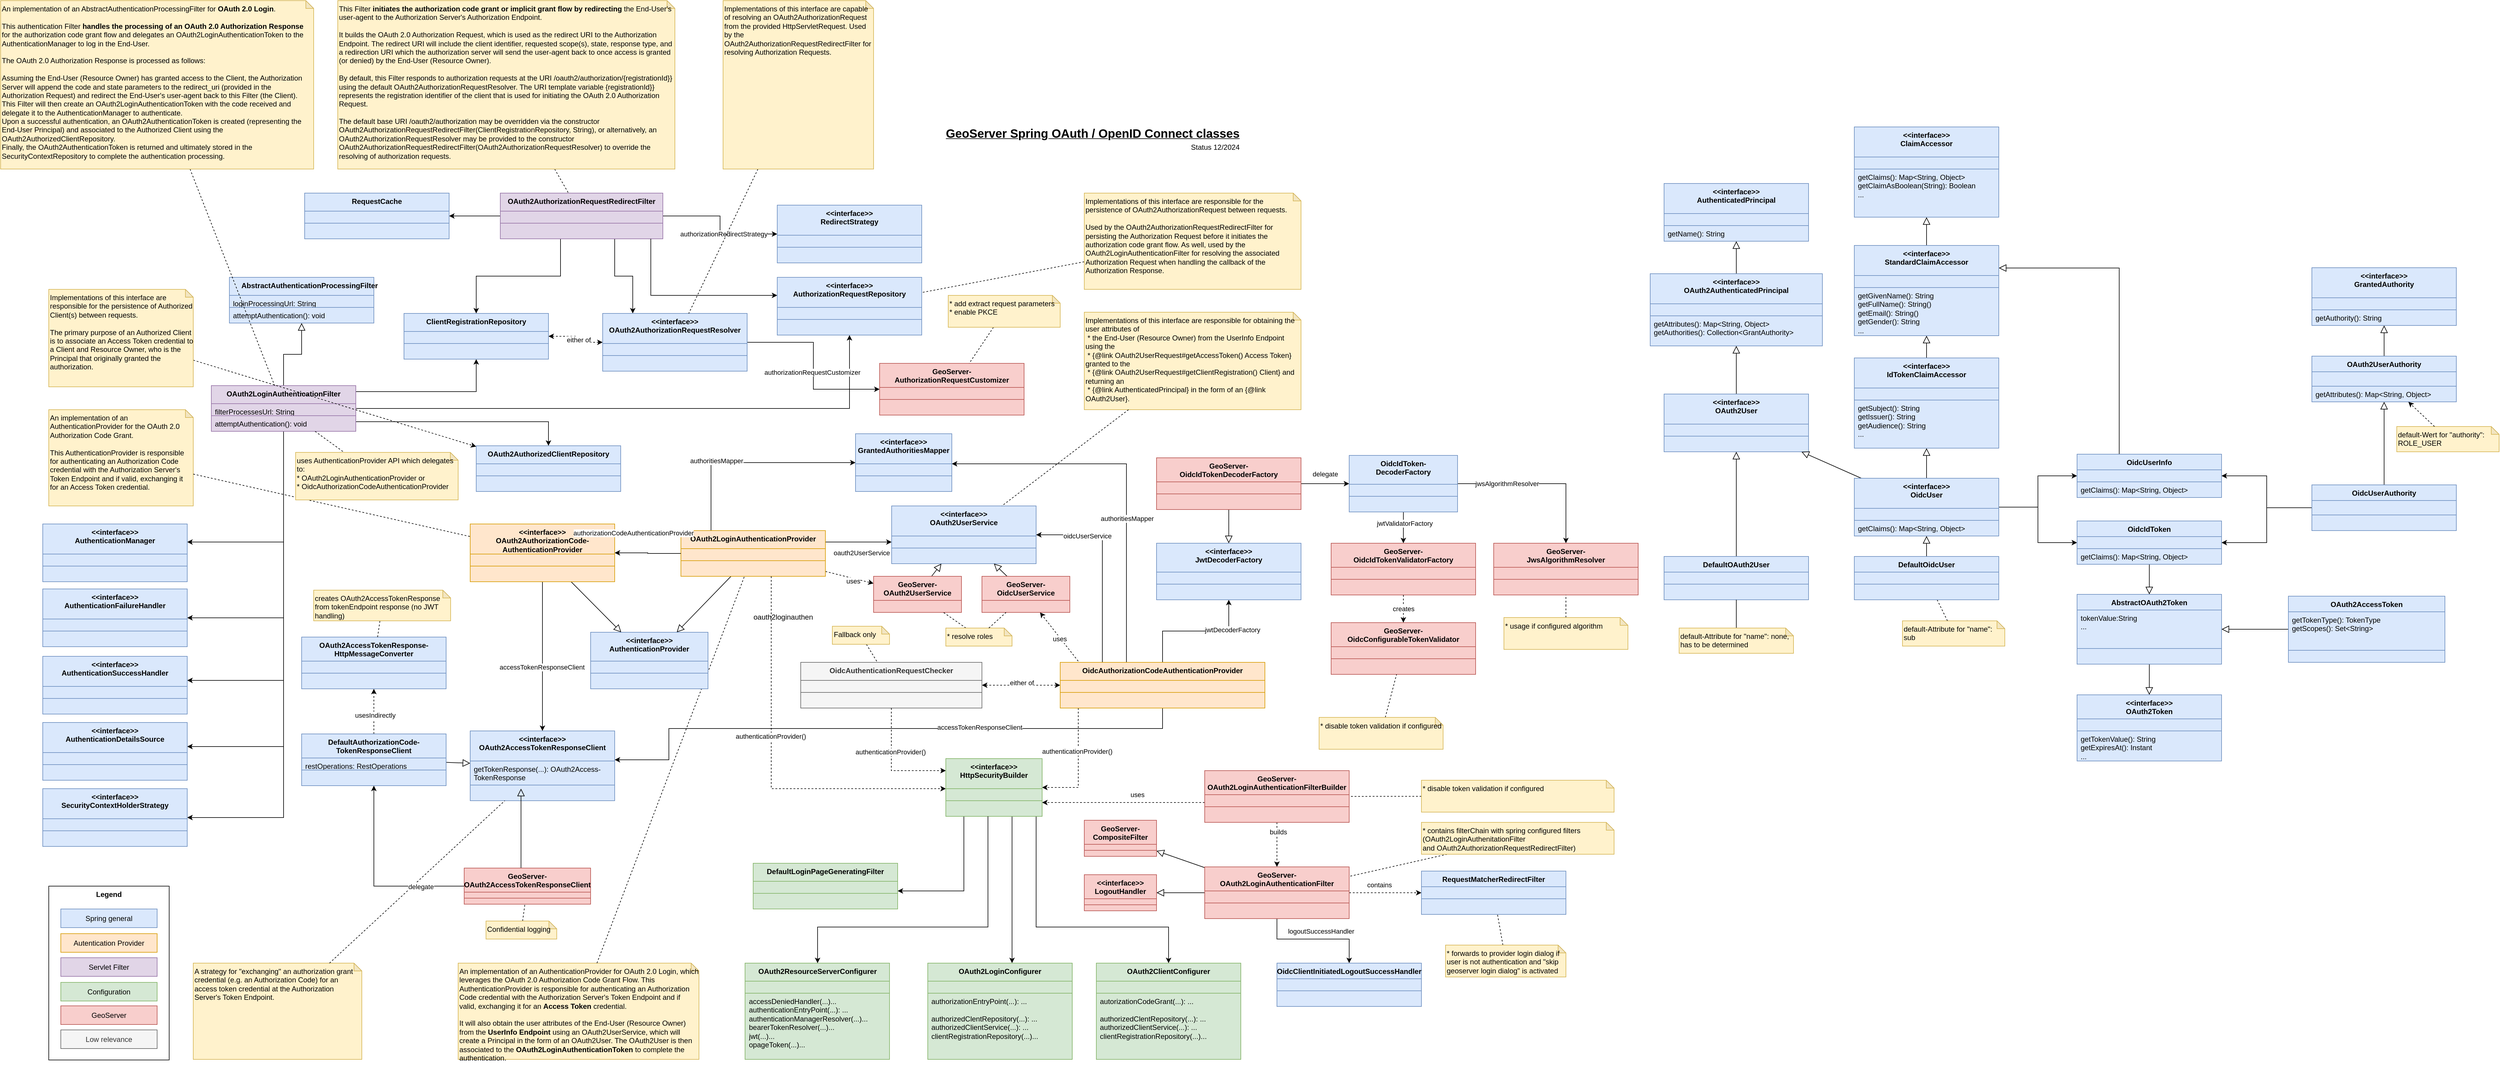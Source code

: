 <mxfile version="26.0.4">
  <diagram name="Seite-1" id="Nke0sMK5TV7JlOQtJVwq">
    <mxGraphModel dx="2856" dy="986" grid="1" gridSize="10" guides="1" tooltips="1" connect="1" arrows="1" fold="1" page="1" pageScale="1" pageWidth="1169" pageHeight="827" math="0" shadow="0">
      <root>
        <mxCell id="0" />
        <mxCell id="1" parent="0" />
        <mxCell id="-JPBwNkOiueGkFZE24cH-79" style="edgeStyle=orthogonalEdgeStyle;rounded=0;orthogonalLoop=1;jettySize=auto;html=1;" parent="1" edge="1">
          <mxGeometry relative="1" as="geometry">
            <mxPoint x="-80" y="1344" as="targetPoint" />
          </mxGeometry>
        </mxCell>
        <mxCell id="-JPBwNkOiueGkFZE24cH-16" style="edgeStyle=orthogonalEdgeStyle;rounded=0;orthogonalLoop=1;jettySize=auto;html=1;endArrow=block;endFill=0;endSize=10;" parent="1" source="-JPBwNkOiueGkFZE24cH-4" target="-JPBwNkOiueGkFZE24cH-13" edge="1">
          <mxGeometry relative="1" as="geometry" />
        </mxCell>
        <mxCell id="-JPBwNkOiueGkFZE24cH-17" style="edgeStyle=orthogonalEdgeStyle;rounded=0;orthogonalLoop=1;jettySize=auto;html=1;" parent="1" source="-JPBwNkOiueGkFZE24cH-4" target="-JPBwNkOiueGkFZE24cH-7" edge="1">
          <mxGeometry relative="1" as="geometry">
            <Array as="points">
              <mxPoint x="-210" y="650" />
            </Array>
          </mxGeometry>
        </mxCell>
        <mxCell id="-JPBwNkOiueGkFZE24cH-18" style="edgeStyle=orthogonalEdgeStyle;rounded=0;orthogonalLoop=1;jettySize=auto;html=1;" parent="1" source="-JPBwNkOiueGkFZE24cH-4" target="-JPBwNkOiueGkFZE24cH-10" edge="1">
          <mxGeometry relative="1" as="geometry">
            <Array as="points">
              <mxPoint x="-90" y="700" />
            </Array>
          </mxGeometry>
        </mxCell>
        <mxCell id="-JPBwNkOiueGkFZE24cH-110" style="edgeStyle=orthogonalEdgeStyle;rounded=0;orthogonalLoop=1;jettySize=auto;html=1;" parent="1" source="-JPBwNkOiueGkFZE24cH-4" target="-JPBwNkOiueGkFZE24cH-95" edge="1">
          <mxGeometry relative="1" as="geometry" />
        </mxCell>
        <mxCell id="-JPBwNkOiueGkFZE24cH-116" style="edgeStyle=orthogonalEdgeStyle;rounded=0;orthogonalLoop=1;jettySize=auto;html=1;" parent="1" source="-JPBwNkOiueGkFZE24cH-4" target="-JPBwNkOiueGkFZE24cH-113" edge="1">
          <mxGeometry relative="1" as="geometry">
            <mxPoint x="-750" y="830" as="targetPoint" />
            <Array as="points">
              <mxPoint x="-530" y="900" />
            </Array>
          </mxGeometry>
        </mxCell>
        <mxCell id="-JPBwNkOiueGkFZE24cH-129" style="edgeStyle=orthogonalEdgeStyle;rounded=0;orthogonalLoop=1;jettySize=auto;html=1;" parent="1" source="-JPBwNkOiueGkFZE24cH-4" target="-JPBwNkOiueGkFZE24cH-117" edge="1">
          <mxGeometry relative="1" as="geometry">
            <Array as="points">
              <mxPoint x="-530" y="1026" />
            </Array>
          </mxGeometry>
        </mxCell>
        <mxCell id="-JPBwNkOiueGkFZE24cH-130" style="edgeStyle=orthogonalEdgeStyle;rounded=0;orthogonalLoop=1;jettySize=auto;html=1;" parent="1" source="-JPBwNkOiueGkFZE24cH-4" target="-JPBwNkOiueGkFZE24cH-120" edge="1">
          <mxGeometry relative="1" as="geometry">
            <Array as="points">
              <mxPoint x="-530" y="1130" />
            </Array>
          </mxGeometry>
        </mxCell>
        <mxCell id="-JPBwNkOiueGkFZE24cH-131" style="edgeStyle=orthogonalEdgeStyle;rounded=0;orthogonalLoop=1;jettySize=auto;html=1;" parent="1" source="-JPBwNkOiueGkFZE24cH-4" target="-JPBwNkOiueGkFZE24cH-123" edge="1">
          <mxGeometry relative="1" as="geometry">
            <Array as="points">
              <mxPoint x="-530" y="1240" />
            </Array>
          </mxGeometry>
        </mxCell>
        <mxCell id="-JPBwNkOiueGkFZE24cH-132" style="edgeStyle=orthogonalEdgeStyle;rounded=0;orthogonalLoop=1;jettySize=auto;html=1;" parent="1" source="-JPBwNkOiueGkFZE24cH-4" target="-JPBwNkOiueGkFZE24cH-126" edge="1">
          <mxGeometry relative="1" as="geometry">
            <Array as="points">
              <mxPoint x="-530" y="1358" />
            </Array>
          </mxGeometry>
        </mxCell>
        <mxCell id="-JPBwNkOiueGkFZE24cH-4" value="OAuth2LoginAuthenticationFilter" style="swimlane;fontStyle=1;align=center;verticalAlign=top;childLayout=stackLayout;horizontal=1;startSize=30;horizontalStack=0;resizeParent=1;resizeParentMax=0;resizeLast=0;collapsible=1;marginBottom=0;whiteSpace=wrap;html=1;fillColor=#e1d5e7;strokeColor=#9673a6;" parent="1" vertex="1">
          <mxGeometry x="-650" y="640" width="240" height="76" as="geometry" />
        </mxCell>
        <mxCell id="-JPBwNkOiueGkFZE24cH-5" value="filterProcessesUrl: String" style="text;strokeColor=#9673a6;fillColor=#e1d5e7;align=left;verticalAlign=top;spacingLeft=4;spacingRight=4;overflow=hidden;rotatable=0;points=[[0,0.5],[1,0.5]];portConstraint=eastwest;whiteSpace=wrap;html=1;" parent="-JPBwNkOiueGkFZE24cH-4" vertex="1">
          <mxGeometry y="30" width="240" height="20" as="geometry" />
        </mxCell>
        <mxCell id="-JPBwNkOiueGkFZE24cH-6" value="attemptAuthentication(): void" style="text;strokeColor=#9673a6;fillColor=#e1d5e7;align=left;verticalAlign=top;spacingLeft=4;spacingRight=4;overflow=hidden;rotatable=0;points=[[0,0.5],[1,0.5]];portConstraint=eastwest;whiteSpace=wrap;html=1;" parent="-JPBwNkOiueGkFZE24cH-4" vertex="1">
          <mxGeometry y="50" width="240" height="26" as="geometry" />
        </mxCell>
        <mxCell id="-JPBwNkOiueGkFZE24cH-93" style="edgeStyle=orthogonalEdgeStyle;rounded=0;orthogonalLoop=1;jettySize=auto;html=1;startArrow=classic;startFill=1;dashed=1;" parent="1" source="-JPBwNkOiueGkFZE24cH-7" target="-JPBwNkOiueGkFZE24cH-87" edge="1">
          <mxGeometry relative="1" as="geometry" />
        </mxCell>
        <mxCell id="-JPBwNkOiueGkFZE24cH-94" value="either of" style="edgeLabel;html=1;align=center;verticalAlign=middle;resizable=0;points=[];" parent="-JPBwNkOiueGkFZE24cH-93" connectable="0" vertex="1">
          <mxGeometry x="0.025" y="5" relative="1" as="geometry">
            <mxPoint as="offset" />
          </mxGeometry>
        </mxCell>
        <mxCell id="-JPBwNkOiueGkFZE24cH-7" value="ClientRegistrationRepository" style="swimlane;fontStyle=1;align=center;verticalAlign=top;childLayout=stackLayout;horizontal=1;startSize=30;horizontalStack=0;resizeParent=1;resizeParentMax=0;resizeLast=0;collapsible=1;marginBottom=0;whiteSpace=wrap;html=1;fillColor=#dae8fc;strokeColor=#6c8ebf;" parent="1" vertex="1">
          <mxGeometry x="-330" y="520" width="240" height="76" as="geometry" />
        </mxCell>
        <mxCell id="-JPBwNkOiueGkFZE24cH-8" value="" style="text;strokeColor=#6c8ebf;fillColor=#dae8fc;align=left;verticalAlign=top;spacingLeft=4;spacingRight=4;overflow=hidden;rotatable=0;points=[[0,0.5],[1,0.5]];portConstraint=eastwest;whiteSpace=wrap;html=1;" parent="-JPBwNkOiueGkFZE24cH-7" vertex="1">
          <mxGeometry y="30" width="240" height="20" as="geometry" />
        </mxCell>
        <mxCell id="-JPBwNkOiueGkFZE24cH-9" value="" style="text;strokeColor=#6c8ebf;fillColor=#dae8fc;align=left;verticalAlign=top;spacingLeft=4;spacingRight=4;overflow=hidden;rotatable=0;points=[[0,0.5],[1,0.5]];portConstraint=eastwest;whiteSpace=wrap;html=1;" parent="-JPBwNkOiueGkFZE24cH-7" vertex="1">
          <mxGeometry y="50" width="240" height="26" as="geometry" />
        </mxCell>
        <mxCell id="-JPBwNkOiueGkFZE24cH-10" value="OAuth2AuthorizedClientRepository" style="swimlane;fontStyle=1;align=center;verticalAlign=top;childLayout=stackLayout;horizontal=1;startSize=30;horizontalStack=0;resizeParent=1;resizeParentMax=0;resizeLast=0;collapsible=1;marginBottom=0;whiteSpace=wrap;html=1;fillColor=#dae8fc;strokeColor=#6c8ebf;" parent="1" vertex="1">
          <mxGeometry x="-210" y="740" width="240" height="76" as="geometry" />
        </mxCell>
        <mxCell id="-JPBwNkOiueGkFZE24cH-11" value="" style="text;strokeColor=#6c8ebf;fillColor=#dae8fc;align=left;verticalAlign=top;spacingLeft=4;spacingRight=4;overflow=hidden;rotatable=0;points=[[0,0.5],[1,0.5]];portConstraint=eastwest;whiteSpace=wrap;html=1;" parent="-JPBwNkOiueGkFZE24cH-10" vertex="1">
          <mxGeometry y="30" width="240" height="20" as="geometry" />
        </mxCell>
        <mxCell id="-JPBwNkOiueGkFZE24cH-12" value="" style="text;strokeColor=#6c8ebf;fillColor=#dae8fc;align=left;verticalAlign=top;spacingLeft=4;spacingRight=4;overflow=hidden;rotatable=0;points=[[0,0.5],[1,0.5]];portConstraint=eastwest;whiteSpace=wrap;html=1;" parent="-JPBwNkOiueGkFZE24cH-10" vertex="1">
          <mxGeometry y="50" width="240" height="26" as="geometry" />
        </mxCell>
        <mxCell id="-JPBwNkOiueGkFZE24cH-13" value="&lt;span style=&quot;white-space: pre;&quot;&gt;&#x9;AbstractAuthenticationProcessingFilter&lt;/span&gt;" style="swimlane;fontStyle=1;align=center;verticalAlign=top;childLayout=stackLayout;horizontal=1;startSize=30;horizontalStack=0;resizeParent=1;resizeParentMax=0;resizeLast=0;collapsible=1;marginBottom=0;whiteSpace=wrap;html=1;fillColor=#dae8fc;strokeColor=#6c8ebf;" parent="1" vertex="1">
          <mxGeometry x="-620" y="460" width="240" height="76" as="geometry" />
        </mxCell>
        <mxCell id="-JPBwNkOiueGkFZE24cH-14" value="loginProcessingUrl: String" style="text;strokeColor=#6c8ebf;fillColor=#dae8fc;align=left;verticalAlign=top;spacingLeft=4;spacingRight=4;overflow=hidden;rotatable=0;points=[[0,0.5],[1,0.5]];portConstraint=eastwest;whiteSpace=wrap;html=1;" parent="-JPBwNkOiueGkFZE24cH-13" vertex="1">
          <mxGeometry y="30" width="240" height="20" as="geometry" />
        </mxCell>
        <mxCell id="-JPBwNkOiueGkFZE24cH-15" value="attemptAuthentication(): void" style="text;strokeColor=#6c8ebf;fillColor=#dae8fc;align=left;verticalAlign=top;spacingLeft=4;spacingRight=4;overflow=hidden;rotatable=0;points=[[0,0.5],[1,0.5]];portConstraint=eastwest;whiteSpace=wrap;html=1;" parent="-JPBwNkOiueGkFZE24cH-13" vertex="1">
          <mxGeometry y="50" width="240" height="26" as="geometry" />
        </mxCell>
        <mxCell id="-JPBwNkOiueGkFZE24cH-19" value="&lt;div&gt;&amp;lt;&amp;lt;interface&amp;gt;&amp;gt;&lt;br&gt;&lt;/div&gt;&lt;div&gt;OAuth2AccessTokenResponseClient&lt;/div&gt;" style="swimlane;fontStyle=1;align=center;verticalAlign=top;childLayout=stackLayout;horizontal=1;startSize=50;horizontalStack=0;resizeParent=1;resizeParentMax=0;resizeLast=0;collapsible=1;marginBottom=0;whiteSpace=wrap;html=1;fillColor=#dae8fc;strokeColor=#6c8ebf;" parent="1" vertex="1">
          <mxGeometry x="-220" y="1214" width="240" height="116" as="geometry" />
        </mxCell>
        <mxCell id="-JPBwNkOiueGkFZE24cH-20" value="getTokenResponse(...):&amp;nbsp;OAuth2Access-TokenResponse" style="text;strokeColor=#6c8ebf;fillColor=#dae8fc;align=left;verticalAlign=top;spacingLeft=4;spacingRight=4;overflow=hidden;rotatable=0;points=[[0,0.5],[1,0.5]];portConstraint=eastwest;whiteSpace=wrap;html=1;" parent="-JPBwNkOiueGkFZE24cH-19" vertex="1">
          <mxGeometry y="50" width="240" height="40" as="geometry" />
        </mxCell>
        <mxCell id="-JPBwNkOiueGkFZE24cH-21" value="" style="text;strokeColor=#6c8ebf;fillColor=#dae8fc;align=left;verticalAlign=top;spacingLeft=4;spacingRight=4;overflow=hidden;rotatable=0;points=[[0,0.5],[1,0.5]];portConstraint=eastwest;whiteSpace=wrap;html=1;" parent="-JPBwNkOiueGkFZE24cH-19" vertex="1">
          <mxGeometry y="90" width="240" height="26" as="geometry" />
        </mxCell>
        <mxCell id="-JPBwNkOiueGkFZE24cH-22" value="A strategy for &quot;exchanging&quot; an authorization grant credential (e.g. an Authorization Code) for an access token credential at the Authorization Server&#39;s Token Endpoint." style="shape=note;whiteSpace=wrap;html=1;backgroundOutline=1;darkOpacity=0.05;fillColor=#fff2cc;strokeColor=#d6b656;size=13;align=left;verticalAlign=top;" parent="1" vertex="1">
          <mxGeometry x="-680" y="1600" width="280" height="160" as="geometry" />
        </mxCell>
        <mxCell id="-JPBwNkOiueGkFZE24cH-23" style="rounded=0;orthogonalLoop=1;jettySize=auto;html=1;dashed=1;endArrow=none;endFill=0;" parent="1" source="-JPBwNkOiueGkFZE24cH-22" target="-JPBwNkOiueGkFZE24cH-19" edge="1">
          <mxGeometry relative="1" as="geometry">
            <mxPoint x="-142" y="986" as="sourcePoint" />
            <mxPoint x="-356" y="900" as="targetPoint" />
          </mxGeometry>
        </mxCell>
        <mxCell id="-JPBwNkOiueGkFZE24cH-141" style="edgeStyle=orthogonalEdgeStyle;rounded=0;orthogonalLoop=1;jettySize=auto;html=1;" parent="1" source="-JPBwNkOiueGkFZE24cH-24" target="-JPBwNkOiueGkFZE24cH-19" edge="1">
          <mxGeometry relative="1" as="geometry" />
        </mxCell>
        <mxCell id="VNyOOlE8gUrEGQNcKRvn-21" value="accessTokenResponseClient" style="edgeLabel;html=1;align=center;verticalAlign=middle;resizable=0;points=[];" parent="-JPBwNkOiueGkFZE24cH-141" vertex="1" connectable="0">
          <mxGeometry x="0.133" y="-1" relative="1" as="geometry">
            <mxPoint y="1" as="offset" />
          </mxGeometry>
        </mxCell>
        <mxCell id="-JPBwNkOiueGkFZE24cH-146" style="rounded=0;orthogonalLoop=1;jettySize=auto;html=1;endArrow=block;endFill=0;endSize=10;" parent="1" source="-JPBwNkOiueGkFZE24cH-24" target="-JPBwNkOiueGkFZE24cH-142" edge="1">
          <mxGeometry relative="1" as="geometry" />
        </mxCell>
        <mxCell id="-JPBwNkOiueGkFZE24cH-24" value="&lt;div&gt;&amp;lt;&amp;lt;interface&amp;gt;&amp;gt;&lt;br&gt;&lt;/div&gt;&lt;div&gt;OAuth2AuthorizationCode-AuthenticationProvider&lt;/div&gt;" style="swimlane;fontStyle=1;align=center;verticalAlign=top;childLayout=stackLayout;horizontal=1;startSize=50;horizontalStack=0;resizeParent=1;resizeParentMax=0;resizeLast=0;collapsible=1;marginBottom=0;whiteSpace=wrap;html=1;fillColor=#ffe6cc;strokeColor=#d79b00;" parent="1" vertex="1">
          <mxGeometry x="-220" y="870" width="240" height="96" as="geometry" />
        </mxCell>
        <mxCell id="-JPBwNkOiueGkFZE24cH-25" value="" style="text;strokeColor=#d79b00;fillColor=#ffe6cc;align=left;verticalAlign=top;spacingLeft=4;spacingRight=4;overflow=hidden;rotatable=0;points=[[0,0.5],[1,0.5]];portConstraint=eastwest;whiteSpace=wrap;html=1;" parent="-JPBwNkOiueGkFZE24cH-24" vertex="1">
          <mxGeometry y="50" width="240" height="20" as="geometry" />
        </mxCell>
        <mxCell id="-JPBwNkOiueGkFZE24cH-26" value="" style="text;strokeColor=#d79b00;fillColor=#ffe6cc;align=left;verticalAlign=top;spacingLeft=4;spacingRight=4;overflow=hidden;rotatable=0;points=[[0,0.5],[1,0.5]];portConstraint=eastwest;whiteSpace=wrap;html=1;" parent="-JPBwNkOiueGkFZE24cH-24" vertex="1">
          <mxGeometry y="70" width="240" height="26" as="geometry" />
        </mxCell>
        <mxCell id="-JPBwNkOiueGkFZE24cH-27" value="An implementation of an AuthenticationProvider for the OAuth 2.0 Authorization Code Grant.&lt;br&gt;&lt;br&gt;This AuthenticationProvider is responsible for authenticating an Authorization Code credential with the Authorization Server&#39;s Token Endpoint and if valid, exchanging it for an Access Token credential." style="shape=note;whiteSpace=wrap;html=1;backgroundOutline=1;darkOpacity=0.05;fillColor=#fff2cc;strokeColor=#d6b656;size=13;align=left;verticalAlign=top;" parent="1" vertex="1">
          <mxGeometry x="-920" y="680" width="240" height="160" as="geometry" />
        </mxCell>
        <mxCell id="-JPBwNkOiueGkFZE24cH-28" style="rounded=0;orthogonalLoop=1;jettySize=auto;html=1;dashed=1;endArrow=none;endFill=0;" parent="1" source="-JPBwNkOiueGkFZE24cH-27" target="-JPBwNkOiueGkFZE24cH-24" edge="1">
          <mxGeometry relative="1" as="geometry">
            <mxPoint x="308" y="1024" as="sourcePoint" />
            <mxPoint x="-51" y="974" as="targetPoint" />
          </mxGeometry>
        </mxCell>
        <mxCell id="-JPBwNkOiueGkFZE24cH-37" style="edgeStyle=orthogonalEdgeStyle;rounded=0;orthogonalLoop=1;jettySize=auto;html=1;" parent="1" source="-JPBwNkOiueGkFZE24cH-29" target="-JPBwNkOiueGkFZE24cH-34" edge="1">
          <mxGeometry relative="1" as="geometry">
            <Array as="points">
              <mxPoint x="180" y="880" />
              <mxPoint x="180" y="880" />
            </Array>
          </mxGeometry>
        </mxCell>
        <mxCell id="-JPBwNkOiueGkFZE24cH-75" value="&lt;div&gt;authoritiesMapper&lt;/div&gt;" style="edgeLabel;html=1;align=center;verticalAlign=middle;resizable=0;points=[];" parent="-JPBwNkOiueGkFZE24cH-37" connectable="0" vertex="1">
          <mxGeometry x="-0.31" y="3" relative="1" as="geometry">
            <mxPoint as="offset" />
          </mxGeometry>
        </mxCell>
        <mxCell id="-JPBwNkOiueGkFZE24cH-45" style="edgeStyle=orthogonalEdgeStyle;rounded=0;orthogonalLoop=1;jettySize=auto;html=1;" parent="1" source="-JPBwNkOiueGkFZE24cH-29" target="-JPBwNkOiueGkFZE24cH-40" edge="1">
          <mxGeometry relative="1" as="geometry">
            <Array as="points">
              <mxPoint x="410" y="900" />
              <mxPoint x="410" y="900" />
            </Array>
          </mxGeometry>
        </mxCell>
        <mxCell id="-JPBwNkOiueGkFZE24cH-46" value="oauth2UserService" style="edgeLabel;html=1;align=center;verticalAlign=middle;resizable=0;points=[];" parent="-JPBwNkOiueGkFZE24cH-45" connectable="0" vertex="1">
          <mxGeometry x="0.679" relative="1" as="geometry">
            <mxPoint x="-33" y="18" as="offset" />
          </mxGeometry>
        </mxCell>
        <mxCell id="-JPBwNkOiueGkFZE24cH-52" style="edgeStyle=orthogonalEdgeStyle;rounded=0;orthogonalLoop=1;jettySize=auto;html=1;dashed=1;" parent="1" source="-JPBwNkOiueGkFZE24cH-47" target="-JPBwNkOiueGkFZE24cH-53" edge="1">
          <mxGeometry relative="1" as="geometry">
            <Array as="points">
              <mxPoint x="790" y="1308" />
            </Array>
          </mxGeometry>
        </mxCell>
        <mxCell id="-JPBwNkOiueGkFZE24cH-58" value="authenticationProvider()" style="edgeLabel;html=1;align=center;verticalAlign=middle;resizable=0;points=[];" parent="-JPBwNkOiueGkFZE24cH-52" connectable="0" vertex="1">
          <mxGeometry x="-0.252" y="-2" relative="1" as="geometry">
            <mxPoint as="offset" />
          </mxGeometry>
        </mxCell>
        <mxCell id="-JPBwNkOiueGkFZE24cH-145" style="rounded=0;orthogonalLoop=1;jettySize=auto;html=1;endArrow=block;endFill=0;endSize=10;" parent="1" source="-JPBwNkOiueGkFZE24cH-29" target="-JPBwNkOiueGkFZE24cH-142" edge="1">
          <mxGeometry relative="1" as="geometry" />
        </mxCell>
        <mxCell id="VNyOOlE8gUrEGQNcKRvn-11" style="rounded=0;orthogonalLoop=1;jettySize=auto;html=1;dashed=1;" parent="1" source="-JPBwNkOiueGkFZE24cH-29" target="VNyOOlE8gUrEGQNcKRvn-1" edge="1">
          <mxGeometry relative="1" as="geometry" />
        </mxCell>
        <mxCell id="VNyOOlE8gUrEGQNcKRvn-12" value="uses" style="edgeLabel;html=1;align=center;verticalAlign=middle;resizable=0;points=[];" parent="VNyOOlE8gUrEGQNcKRvn-11" vertex="1" connectable="0">
          <mxGeometry x="0.177" y="-5" relative="1" as="geometry">
            <mxPoint y="-1" as="offset" />
          </mxGeometry>
        </mxCell>
        <mxCell id="-JPBwNkOiueGkFZE24cH-29" value="OAuth2LoginAuthenticationProvider" style="swimlane;fontStyle=1;align=center;verticalAlign=top;childLayout=stackLayout;horizontal=1;startSize=30;horizontalStack=0;resizeParent=1;resizeParentMax=0;resizeLast=0;collapsible=1;marginBottom=0;whiteSpace=wrap;html=1;fillColor=#ffe6cc;strokeColor=#d79b00;" parent="1" vertex="1">
          <mxGeometry x="130" y="881" width="240" height="76" as="geometry" />
        </mxCell>
        <mxCell id="-JPBwNkOiueGkFZE24cH-30" value="" style="text;strokeColor=#d79b00;fillColor=#ffe6cc;align=left;verticalAlign=top;spacingLeft=4;spacingRight=4;overflow=hidden;rotatable=0;points=[[0,0.5],[1,0.5]];portConstraint=eastwest;whiteSpace=wrap;html=1;" parent="-JPBwNkOiueGkFZE24cH-29" vertex="1">
          <mxGeometry y="30" width="240" height="20" as="geometry" />
        </mxCell>
        <mxCell id="-JPBwNkOiueGkFZE24cH-31" value="" style="text;strokeColor=#d79b00;fillColor=#ffe6cc;align=left;verticalAlign=top;spacingLeft=4;spacingRight=4;overflow=hidden;rotatable=0;points=[[0,0.5],[1,0.5]];portConstraint=eastwest;whiteSpace=wrap;html=1;" parent="-JPBwNkOiueGkFZE24cH-29" vertex="1">
          <mxGeometry y="50" width="240" height="26" as="geometry" />
        </mxCell>
        <mxCell id="-JPBwNkOiueGkFZE24cH-32" value="An implementation of an AuthenticationProvider for OAuth 2.0 Login, which leverages the OAuth 2.0 Authorization Code Grant Flow. This AuthenticationProvider is responsible for authenticating an Authorization Code credential with the Authorization Server&#39;s Token Endpoint and if valid, exchanging it for an &lt;b&gt;Access Token&lt;/b&gt; credential.&lt;br&gt;&lt;br&gt;It will also obtain the user attributes of the End-User (Resource Owner) from the &lt;b&gt;UserInfo Endpoint &lt;/b&gt;using an OAuth2UserService, which will create a Principal in the form of an OAuth2User. The OAuth2User is then associated to the &lt;b&gt;OAuth2LoginAuthenticationToken &lt;/b&gt;to complete the authentication." style="shape=note;whiteSpace=wrap;html=1;backgroundOutline=1;darkOpacity=0.05;fillColor=#fff2cc;strokeColor=#d6b656;size=13;align=left;verticalAlign=top;" parent="1" vertex="1">
          <mxGeometry x="-240" y="1600" width="400" height="160" as="geometry" />
        </mxCell>
        <mxCell id="-JPBwNkOiueGkFZE24cH-33" style="rounded=0;orthogonalLoop=1;jettySize=auto;html=1;dashed=1;endArrow=none;endFill=0;" parent="1" source="-JPBwNkOiueGkFZE24cH-32" target="-JPBwNkOiueGkFZE24cH-29" edge="1">
          <mxGeometry relative="1" as="geometry">
            <mxPoint x="788" y="1048" as="sourcePoint" />
            <mxPoint x="379" y="990" as="targetPoint" />
          </mxGeometry>
        </mxCell>
        <mxCell id="-JPBwNkOiueGkFZE24cH-34" value="&lt;div&gt;&amp;lt;&amp;lt;interface&amp;gt;&amp;gt;&lt;br&gt;&lt;/div&gt;&lt;div&gt;GrantedAuthoritiesMapper&lt;/div&gt;" style="swimlane;fontStyle=1;align=center;verticalAlign=top;childLayout=stackLayout;horizontal=1;startSize=50;horizontalStack=0;resizeParent=1;resizeParentMax=0;resizeLast=0;collapsible=1;marginBottom=0;whiteSpace=wrap;html=1;fillColor=#dae8fc;strokeColor=#6c8ebf;" parent="1" vertex="1">
          <mxGeometry x="420" y="720" width="160" height="96" as="geometry" />
        </mxCell>
        <mxCell id="-JPBwNkOiueGkFZE24cH-35" value="" style="text;strokeColor=#6c8ebf;fillColor=#dae8fc;align=left;verticalAlign=top;spacingLeft=4;spacingRight=4;overflow=hidden;rotatable=0;points=[[0,0.5],[1,0.5]];portConstraint=eastwest;whiteSpace=wrap;html=1;" parent="-JPBwNkOiueGkFZE24cH-34" vertex="1">
          <mxGeometry y="50" width="160" height="20" as="geometry" />
        </mxCell>
        <mxCell id="-JPBwNkOiueGkFZE24cH-36" value="" style="text;strokeColor=#6c8ebf;fillColor=#dae8fc;align=left;verticalAlign=top;spacingLeft=4;spacingRight=4;overflow=hidden;rotatable=0;points=[[0,0.5],[1,0.5]];portConstraint=eastwest;whiteSpace=wrap;html=1;" parent="-JPBwNkOiueGkFZE24cH-34" vertex="1">
          <mxGeometry y="70" width="160" height="26" as="geometry" />
        </mxCell>
        <mxCell id="-JPBwNkOiueGkFZE24cH-38" style="edgeStyle=orthogonalEdgeStyle;rounded=0;orthogonalLoop=1;jettySize=auto;html=1;" parent="1" source="-JPBwNkOiueGkFZE24cH-29" target="-JPBwNkOiueGkFZE24cH-24" edge="1">
          <mxGeometry relative="1" as="geometry" />
        </mxCell>
        <mxCell id="-JPBwNkOiueGkFZE24cH-39" value="authorizationCodeAuthenticationProvider" style="edgeLabel;html=1;align=center;verticalAlign=middle;resizable=0;points=[];" parent="-JPBwNkOiueGkFZE24cH-38" connectable="0" vertex="1">
          <mxGeometry x="0.175" relative="1" as="geometry">
            <mxPoint x="-15" y="-33" as="offset" />
          </mxGeometry>
        </mxCell>
        <mxCell id="-JPBwNkOiueGkFZE24cH-40" value="&lt;div&gt;&amp;lt;&amp;lt;interface&amp;gt;&amp;gt;&lt;br&gt;&lt;/div&gt;&lt;div&gt;OAuth2UserService&lt;/div&gt;" style="swimlane;fontStyle=1;align=center;verticalAlign=top;childLayout=stackLayout;horizontal=1;startSize=50;horizontalStack=0;resizeParent=1;resizeParentMax=0;resizeLast=0;collapsible=1;marginBottom=0;whiteSpace=wrap;html=1;fillColor=#dae8fc;strokeColor=#6c8ebf;" parent="1" vertex="1">
          <mxGeometry x="480" y="840" width="240" height="96" as="geometry" />
        </mxCell>
        <mxCell id="-JPBwNkOiueGkFZE24cH-41" value="" style="text;strokeColor=#6c8ebf;fillColor=#dae8fc;align=left;verticalAlign=top;spacingLeft=4;spacingRight=4;overflow=hidden;rotatable=0;points=[[0,0.5],[1,0.5]];portConstraint=eastwest;whiteSpace=wrap;html=1;" parent="-JPBwNkOiueGkFZE24cH-40" vertex="1">
          <mxGeometry y="50" width="240" height="20" as="geometry" />
        </mxCell>
        <mxCell id="-JPBwNkOiueGkFZE24cH-42" value="" style="text;strokeColor=#6c8ebf;fillColor=#dae8fc;align=left;verticalAlign=top;spacingLeft=4;spacingRight=4;overflow=hidden;rotatable=0;points=[[0,0.5],[1,0.5]];portConstraint=eastwest;whiteSpace=wrap;html=1;" parent="-JPBwNkOiueGkFZE24cH-40" vertex="1">
          <mxGeometry y="70" width="240" height="26" as="geometry" />
        </mxCell>
        <mxCell id="-JPBwNkOiueGkFZE24cH-43" value="Implementations of this interface are responsible for obtaining the user attributes of&lt;br&gt;&amp;nbsp;* the End-User (Resource Owner) from the UserInfo Endpoint using the&lt;br&gt;&amp;nbsp;* {@link OAuth2UserRequest#getAccessToken() Access Token} granted to the&lt;br&gt;&amp;nbsp;* {@link OAuth2UserRequest#getClientRegistration() Client} and returning an&lt;br&gt;&amp;nbsp;* {@link AuthenticatedPrincipal} in the form of an {@link OAuth2User}." style="shape=note;whiteSpace=wrap;html=1;backgroundOutline=1;darkOpacity=0.05;fillColor=#fff2cc;strokeColor=#d6b656;size=13;align=left;verticalAlign=top;" parent="1" vertex="1">
          <mxGeometry x="800" y="518" width="360" height="162" as="geometry" />
        </mxCell>
        <mxCell id="-JPBwNkOiueGkFZE24cH-44" style="rounded=0;orthogonalLoop=1;jettySize=auto;html=1;dashed=1;endArrow=none;endFill=0;" parent="1" source="-JPBwNkOiueGkFZE24cH-43" target="-JPBwNkOiueGkFZE24cH-40" edge="1">
          <mxGeometry relative="1" as="geometry">
            <mxPoint x="1388" y="592" as="sourcePoint" />
            <mxPoint x="856" y="556" as="targetPoint" />
          </mxGeometry>
        </mxCell>
        <mxCell id="-JPBwNkOiueGkFZE24cH-66" style="edgeStyle=orthogonalEdgeStyle;rounded=0;orthogonalLoop=1;jettySize=auto;html=1;" parent="1" source="-JPBwNkOiueGkFZE24cH-47" target="-JPBwNkOiueGkFZE24cH-40" edge="1">
          <mxGeometry relative="1" as="geometry">
            <Array as="points">
              <mxPoint x="830" y="888" />
            </Array>
          </mxGeometry>
        </mxCell>
        <mxCell id="-JPBwNkOiueGkFZE24cH-67" value="oidcUserService" style="edgeLabel;html=1;align=center;verticalAlign=middle;resizable=0;points=[];" parent="-JPBwNkOiueGkFZE24cH-66" connectable="0" vertex="1">
          <mxGeometry x="0.473" y="2" relative="1" as="geometry">
            <mxPoint as="offset" />
          </mxGeometry>
        </mxCell>
        <mxCell id="-JPBwNkOiueGkFZE24cH-71" style="edgeStyle=orthogonalEdgeStyle;rounded=0;orthogonalLoop=1;jettySize=auto;html=1;" parent="1" source="-JPBwNkOiueGkFZE24cH-47" target="-JPBwNkOiueGkFZE24cH-68" edge="1">
          <mxGeometry relative="1" as="geometry" />
        </mxCell>
        <mxCell id="-JPBwNkOiueGkFZE24cH-72" value="jwtDecoderFactory" style="edgeLabel;html=1;align=center;verticalAlign=middle;resizable=0;points=[];" parent="-JPBwNkOiueGkFZE24cH-71" connectable="0" vertex="1">
          <mxGeometry x="0.535" y="-6" relative="1" as="geometry">
            <mxPoint as="offset" />
          </mxGeometry>
        </mxCell>
        <mxCell id="-JPBwNkOiueGkFZE24cH-73" style="edgeStyle=orthogonalEdgeStyle;rounded=0;orthogonalLoop=1;jettySize=auto;html=1;" parent="1" source="-JPBwNkOiueGkFZE24cH-47" target="-JPBwNkOiueGkFZE24cH-34" edge="1">
          <mxGeometry relative="1" as="geometry">
            <Array as="points">
              <mxPoint x="870" y="770" />
            </Array>
          </mxGeometry>
        </mxCell>
        <mxCell id="-JPBwNkOiueGkFZE24cH-74" value="authoritiesMapper" style="edgeLabel;html=1;align=center;verticalAlign=middle;resizable=0;points=[];" parent="-JPBwNkOiueGkFZE24cH-73" connectable="0" vertex="1">
          <mxGeometry x="-0.228" y="-1" relative="1" as="geometry">
            <mxPoint as="offset" />
          </mxGeometry>
        </mxCell>
        <mxCell id="VNyOOlE8gUrEGQNcKRvn-9" style="rounded=0;orthogonalLoop=1;jettySize=auto;html=1;dashed=1;exitX=0.088;exitY=-0.026;exitDx=0;exitDy=0;exitPerimeter=0;" parent="1" source="-JPBwNkOiueGkFZE24cH-47" target="VNyOOlE8gUrEGQNcKRvn-5" edge="1">
          <mxGeometry relative="1" as="geometry" />
        </mxCell>
        <mxCell id="VNyOOlE8gUrEGQNcKRvn-10" value="uses" style="edgeLabel;html=1;align=center;verticalAlign=middle;resizable=0;points=[];" parent="VNyOOlE8gUrEGQNcKRvn-9" vertex="1" connectable="0">
          <mxGeometry x="-0.061" y="2" relative="1" as="geometry">
            <mxPoint as="offset" />
          </mxGeometry>
        </mxCell>
        <mxCell id="VNyOOlE8gUrEGQNcKRvn-22" style="edgeStyle=orthogonalEdgeStyle;rounded=0;orthogonalLoop=1;jettySize=auto;html=1;" parent="1" source="-JPBwNkOiueGkFZE24cH-47" target="-JPBwNkOiueGkFZE24cH-19" edge="1">
          <mxGeometry relative="1" as="geometry">
            <Array as="points">
              <mxPoint x="930" y="1210" />
              <mxPoint x="110" y="1210" />
              <mxPoint x="110" y="1262" />
            </Array>
          </mxGeometry>
        </mxCell>
        <mxCell id="VNyOOlE8gUrEGQNcKRvn-23" value="accessTokenResponseClient" style="edgeLabel;html=1;align=center;verticalAlign=middle;resizable=0;points=[];" parent="VNyOOlE8gUrEGQNcKRvn-22" vertex="1" connectable="0">
          <mxGeometry x="-0.322" y="-2" relative="1" as="geometry">
            <mxPoint x="-1" as="offset" />
          </mxGeometry>
        </mxCell>
        <mxCell id="-JPBwNkOiueGkFZE24cH-47" value="OidcAuthorizationCodeAuthenticationProvider" style="swimlane;fontStyle=1;align=center;verticalAlign=top;childLayout=stackLayout;horizontal=1;startSize=30;horizontalStack=0;resizeParent=1;resizeParentMax=0;resizeLast=0;collapsible=1;marginBottom=0;whiteSpace=wrap;html=1;fillColor=#ffe6cc;strokeColor=#d79b00;" parent="1" vertex="1">
          <mxGeometry x="760" y="1100" width="340" height="76" as="geometry" />
        </mxCell>
        <mxCell id="-JPBwNkOiueGkFZE24cH-48" value="" style="text;strokeColor=#d79b00;fillColor=#ffe6cc;align=left;verticalAlign=top;spacingLeft=4;spacingRight=4;overflow=hidden;rotatable=0;points=[[0,0.5],[1,0.5]];portConstraint=eastwest;whiteSpace=wrap;html=1;" parent="-JPBwNkOiueGkFZE24cH-47" vertex="1">
          <mxGeometry y="30" width="340" height="20" as="geometry" />
        </mxCell>
        <mxCell id="-JPBwNkOiueGkFZE24cH-49" value="" style="text;strokeColor=#d79b00;fillColor=#ffe6cc;align=left;verticalAlign=top;spacingLeft=4;spacingRight=4;overflow=hidden;rotatable=0;points=[[0,0.5],[1,0.5]];portConstraint=eastwest;whiteSpace=wrap;html=1;" parent="-JPBwNkOiueGkFZE24cH-47" vertex="1">
          <mxGeometry y="50" width="340" height="26" as="geometry" />
        </mxCell>
        <mxCell id="-JPBwNkOiueGkFZE24cH-50" value="default-Attribute for &quot;name&quot;: sub" style="shape=note;whiteSpace=wrap;html=1;backgroundOutline=1;darkOpacity=0.05;fillColor=#fff2cc;strokeColor=#d6b656;size=13;align=left;verticalAlign=top;" parent="1" vertex="1">
          <mxGeometry x="2159" y="1031" width="170" height="42" as="geometry" />
        </mxCell>
        <mxCell id="-JPBwNkOiueGkFZE24cH-51" style="rounded=0;orthogonalLoop=1;jettySize=auto;html=1;dashed=1;endArrow=none;endFill=0;" parent="1" source="-JPBwNkOiueGkFZE24cH-50" target="3VYi82wYef1OPjfT5EWf-2" edge="1">
          <mxGeometry relative="1" as="geometry">
            <mxPoint x="2597" y="934" as="sourcePoint" />
            <mxPoint x="2186.48" y="954" as="targetPoint" />
          </mxGeometry>
        </mxCell>
        <mxCell id="-JPBwNkOiueGkFZE24cH-56" style="edgeStyle=orthogonalEdgeStyle;rounded=0;orthogonalLoop=1;jettySize=auto;html=1;dashed=1;" parent="1" source="-JPBwNkOiueGkFZE24cH-29" target="-JPBwNkOiueGkFZE24cH-53" edge="1">
          <mxGeometry relative="1" as="geometry">
            <Array as="points">
              <mxPoint x="280" y="1310" />
            </Array>
          </mxGeometry>
        </mxCell>
        <mxCell id="-JPBwNkOiueGkFZE24cH-57" value="authenticationProvider()" style="edgeLabel;html=1;align=center;verticalAlign=middle;resizable=0;points=[];" parent="-JPBwNkOiueGkFZE24cH-56" connectable="0" vertex="1">
          <mxGeometry x="-0.174" y="-1" relative="1" as="geometry">
            <mxPoint as="offset" />
          </mxGeometry>
        </mxCell>
        <mxCell id="-JPBwNkOiueGkFZE24cH-83" style="edgeStyle=orthogonalEdgeStyle;rounded=0;orthogonalLoop=1;jettySize=auto;html=1;" parent="1" source="-JPBwNkOiueGkFZE24cH-53" target="-JPBwNkOiueGkFZE24cH-80" edge="1">
          <mxGeometry relative="1" as="geometry">
            <Array as="points">
              <mxPoint x="600" y="1480" />
            </Array>
          </mxGeometry>
        </mxCell>
        <mxCell id="-JPBwNkOiueGkFZE24cH-162" style="edgeStyle=orthogonalEdgeStyle;rounded=0;orthogonalLoop=1;jettySize=auto;html=1;" parent="1" source="-JPBwNkOiueGkFZE24cH-53" target="-JPBwNkOiueGkFZE24cH-156" edge="1">
          <mxGeometry relative="1" as="geometry">
            <Array as="points">
              <mxPoint x="680" y="1480" />
              <mxPoint x="680" y="1480" />
            </Array>
          </mxGeometry>
        </mxCell>
        <mxCell id="-JPBwNkOiueGkFZE24cH-163" style="edgeStyle=orthogonalEdgeStyle;rounded=0;orthogonalLoop=1;jettySize=auto;html=1;" parent="1" source="-JPBwNkOiueGkFZE24cH-53" target="-JPBwNkOiueGkFZE24cH-159" edge="1">
          <mxGeometry relative="1" as="geometry">
            <Array as="points">
              <mxPoint x="720" y="1540" />
              <mxPoint x="940" y="1540" />
            </Array>
          </mxGeometry>
        </mxCell>
        <mxCell id="-JPBwNkOiueGkFZE24cH-53" value="&lt;div&gt;&amp;lt;&amp;lt;interface&amp;gt;&amp;gt;&lt;br&gt;&lt;/div&gt;&lt;div&gt;HttpSecurityBuilder&lt;/div&gt;" style="swimlane;fontStyle=1;align=center;verticalAlign=top;childLayout=stackLayout;horizontal=1;startSize=50;horizontalStack=0;resizeParent=1;resizeParentMax=0;resizeLast=0;collapsible=1;marginBottom=0;whiteSpace=wrap;html=1;fillColor=#d5e8d4;strokeColor=#82b366;" parent="1" vertex="1">
          <mxGeometry x="570" y="1260" width="160" height="96" as="geometry" />
        </mxCell>
        <mxCell id="-JPBwNkOiueGkFZE24cH-54" value="" style="text;strokeColor=#82b366;fillColor=#d5e8d4;align=left;verticalAlign=top;spacingLeft=4;spacingRight=4;overflow=hidden;rotatable=0;points=[[0,0.5],[1,0.5]];portConstraint=eastwest;whiteSpace=wrap;html=1;" parent="-JPBwNkOiueGkFZE24cH-53" vertex="1">
          <mxGeometry y="50" width="160" height="20" as="geometry" />
        </mxCell>
        <mxCell id="-JPBwNkOiueGkFZE24cH-55" value="" style="text;strokeColor=#82b366;fillColor=#d5e8d4;align=left;verticalAlign=top;spacingLeft=4;spacingRight=4;overflow=hidden;rotatable=0;points=[[0,0.5],[1,0.5]];portConstraint=eastwest;whiteSpace=wrap;html=1;" parent="-JPBwNkOiueGkFZE24cH-53" vertex="1">
          <mxGeometry y="70" width="160" height="26" as="geometry" />
        </mxCell>
        <mxCell id="-JPBwNkOiueGkFZE24cH-64" style="edgeStyle=orthogonalEdgeStyle;rounded=0;orthogonalLoop=1;jettySize=auto;html=1;startArrow=classic;startFill=1;dashed=1;" parent="1" source="-JPBwNkOiueGkFZE24cH-59" target="-JPBwNkOiueGkFZE24cH-47" edge="1">
          <mxGeometry relative="1" as="geometry" />
        </mxCell>
        <mxCell id="-JPBwNkOiueGkFZE24cH-65" value="either of" style="edgeLabel;html=1;align=center;verticalAlign=middle;resizable=0;points=[];" parent="-JPBwNkOiueGkFZE24cH-64" connectable="0" vertex="1">
          <mxGeometry x="0.015" y="4" relative="1" as="geometry">
            <mxPoint as="offset" />
          </mxGeometry>
        </mxCell>
        <mxCell id="-JPBwNkOiueGkFZE24cH-59" value="OidcAuthenticationRequestChecker" style="swimlane;fontStyle=1;align=center;verticalAlign=top;childLayout=stackLayout;horizontal=1;startSize=30;horizontalStack=0;resizeParent=1;resizeParentMax=0;resizeLast=0;collapsible=1;marginBottom=0;whiteSpace=wrap;html=1;fillColor=#f5f5f5;strokeColor=#666666;fontColor=#333333;" parent="1" vertex="1">
          <mxGeometry x="329" y="1100" width="301" height="76" as="geometry" />
        </mxCell>
        <mxCell id="-JPBwNkOiueGkFZE24cH-60" value="" style="text;strokeColor=#666666;fillColor=#f5f5f5;align=left;verticalAlign=top;spacingLeft=4;spacingRight=4;overflow=hidden;rotatable=0;points=[[0,0.5],[1,0.5]];portConstraint=eastwest;whiteSpace=wrap;html=1;fontColor=#333333;" parent="-JPBwNkOiueGkFZE24cH-59" vertex="1">
          <mxGeometry y="30" width="301" height="20" as="geometry" />
        </mxCell>
        <mxCell id="-JPBwNkOiueGkFZE24cH-61" value="" style="text;strokeColor=#666666;fillColor=#f5f5f5;align=left;verticalAlign=top;spacingLeft=4;spacingRight=4;overflow=hidden;rotatable=0;points=[[0,0.5],[1,0.5]];portConstraint=eastwest;whiteSpace=wrap;html=1;fontColor=#333333;" parent="-JPBwNkOiueGkFZE24cH-59" vertex="1">
          <mxGeometry y="50" width="301" height="26" as="geometry" />
        </mxCell>
        <mxCell id="-JPBwNkOiueGkFZE24cH-62" style="edgeStyle=orthogonalEdgeStyle;rounded=0;orthogonalLoop=1;jettySize=auto;html=1;dashed=1;" parent="1" source="-JPBwNkOiueGkFZE24cH-59" target="-JPBwNkOiueGkFZE24cH-53" edge="1">
          <mxGeometry relative="1" as="geometry">
            <mxPoint x="910" y="1110" as="sourcePoint" />
            <mxPoint x="700" y="868" as="targetPoint" />
            <Array as="points">
              <mxPoint x="480" y="1280" />
            </Array>
          </mxGeometry>
        </mxCell>
        <mxCell id="-JPBwNkOiueGkFZE24cH-63" value="authenticationProvider()" style="edgeLabel;html=1;align=center;verticalAlign=middle;resizable=0;points=[];" parent="-JPBwNkOiueGkFZE24cH-62" connectable="0" vertex="1">
          <mxGeometry x="-0.252" y="-2" relative="1" as="geometry">
            <mxPoint as="offset" />
          </mxGeometry>
        </mxCell>
        <mxCell id="-JPBwNkOiueGkFZE24cH-68" value="&amp;lt;&amp;lt;interface&amp;gt;&amp;gt;&lt;br&gt;JwtDecoderFactory" style="swimlane;fontStyle=1;align=center;verticalAlign=top;childLayout=stackLayout;horizontal=1;startSize=48;horizontalStack=0;resizeParent=1;resizeParentMax=0;resizeLast=0;collapsible=1;marginBottom=0;whiteSpace=wrap;html=1;fillColor=#dae8fc;strokeColor=#6c8ebf;" parent="1" vertex="1">
          <mxGeometry x="920" y="902" width="240" height="94" as="geometry" />
        </mxCell>
        <mxCell id="-JPBwNkOiueGkFZE24cH-69" value="" style="text;strokeColor=#6c8ebf;fillColor=#dae8fc;align=left;verticalAlign=top;spacingLeft=4;spacingRight=4;overflow=hidden;rotatable=0;points=[[0,0.5],[1,0.5]];portConstraint=eastwest;whiteSpace=wrap;html=1;" parent="-JPBwNkOiueGkFZE24cH-68" vertex="1">
          <mxGeometry y="48" width="240" height="20" as="geometry" />
        </mxCell>
        <mxCell id="-JPBwNkOiueGkFZE24cH-70" value="" style="text;strokeColor=#6c8ebf;fillColor=#dae8fc;align=left;verticalAlign=top;spacingLeft=4;spacingRight=4;overflow=hidden;rotatable=0;points=[[0,0.5],[1,0.5]];portConstraint=eastwest;whiteSpace=wrap;html=1;" parent="-JPBwNkOiueGkFZE24cH-68" vertex="1">
          <mxGeometry y="68" width="240" height="26" as="geometry" />
        </mxCell>
        <mxCell id="-JPBwNkOiueGkFZE24cH-80" value="DefaultLoginPageGeneratingFilter" style="swimlane;fontStyle=1;align=center;verticalAlign=top;childLayout=stackLayout;horizontal=1;startSize=30;horizontalStack=0;resizeParent=1;resizeParentMax=0;resizeLast=0;collapsible=1;marginBottom=0;whiteSpace=wrap;html=1;fillColor=#d5e8d4;strokeColor=#82b366;" parent="1" vertex="1">
          <mxGeometry x="250" y="1434" width="240" height="76" as="geometry" />
        </mxCell>
        <mxCell id="-JPBwNkOiueGkFZE24cH-81" value="" style="text;strokeColor=#82b366;fillColor=#d5e8d4;align=left;verticalAlign=top;spacingLeft=4;spacingRight=4;overflow=hidden;rotatable=0;points=[[0,0.5],[1,0.5]];portConstraint=eastwest;whiteSpace=wrap;html=1;" parent="-JPBwNkOiueGkFZE24cH-80" vertex="1">
          <mxGeometry y="30" width="240" height="20" as="geometry" />
        </mxCell>
        <mxCell id="-JPBwNkOiueGkFZE24cH-82" value="" style="text;strokeColor=#82b366;fillColor=#d5e8d4;align=left;verticalAlign=top;spacingLeft=4;spacingRight=4;overflow=hidden;rotatable=0;points=[[0,0.5],[1,0.5]];portConstraint=eastwest;whiteSpace=wrap;html=1;" parent="-JPBwNkOiueGkFZE24cH-80" vertex="1">
          <mxGeometry y="50" width="240" height="26" as="geometry" />
        </mxCell>
        <mxCell id="-JPBwNkOiueGkFZE24cH-90" style="edgeStyle=orthogonalEdgeStyle;rounded=0;orthogonalLoop=1;jettySize=auto;html=1;" parent="1" source="-JPBwNkOiueGkFZE24cH-84" target="-JPBwNkOiueGkFZE24cH-7" edge="1">
          <mxGeometry relative="1" as="geometry">
            <Array as="points">
              <mxPoint x="-70" y="458" />
              <mxPoint x="-210" y="458" />
            </Array>
          </mxGeometry>
        </mxCell>
        <mxCell id="-JPBwNkOiueGkFZE24cH-91" style="edgeStyle=orthogonalEdgeStyle;rounded=0;orthogonalLoop=1;jettySize=auto;html=1;" parent="1" source="-JPBwNkOiueGkFZE24cH-84" target="-JPBwNkOiueGkFZE24cH-87" edge="1">
          <mxGeometry relative="1" as="geometry">
            <Array as="points">
              <mxPoint x="20" y="458" />
              <mxPoint x="50" y="458" />
            </Array>
          </mxGeometry>
        </mxCell>
        <mxCell id="-JPBwNkOiueGkFZE24cH-102" style="edgeStyle=orthogonalEdgeStyle;rounded=0;orthogonalLoop=1;jettySize=auto;html=1;" parent="1" source="-JPBwNkOiueGkFZE24cH-84" target="-JPBwNkOiueGkFZE24cH-99" edge="1">
          <mxGeometry relative="1" as="geometry" />
        </mxCell>
        <mxCell id="-JPBwNkOiueGkFZE24cH-103" value="authorizationRedirectStrategy" style="edgeLabel;html=1;align=center;verticalAlign=middle;resizable=0;points=[];" parent="-JPBwNkOiueGkFZE24cH-102" connectable="0" vertex="1">
          <mxGeometry x="0.134" y="6" relative="1" as="geometry">
            <mxPoint as="offset" />
          </mxGeometry>
        </mxCell>
        <mxCell id="-JPBwNkOiueGkFZE24cH-107" style="edgeStyle=orthogonalEdgeStyle;rounded=0;orthogonalLoop=1;jettySize=auto;html=1;" parent="1" source="-JPBwNkOiueGkFZE24cH-84" target="-JPBwNkOiueGkFZE24cH-104" edge="1">
          <mxGeometry relative="1" as="geometry" />
        </mxCell>
        <mxCell id="-JPBwNkOiueGkFZE24cH-84" value="OAuth2AuthorizationRequestRedirectFilter" style="swimlane;fontStyle=1;align=center;verticalAlign=top;childLayout=stackLayout;horizontal=1;startSize=30;horizontalStack=0;resizeParent=1;resizeParentMax=0;resizeLast=0;collapsible=1;marginBottom=0;whiteSpace=wrap;html=1;fillColor=#e1d5e7;strokeColor=#9673a6;" parent="1" vertex="1">
          <mxGeometry x="-170" y="320" width="270" height="76" as="geometry" />
        </mxCell>
        <mxCell id="-JPBwNkOiueGkFZE24cH-85" value="" style="text;strokeColor=#9673a6;fillColor=#e1d5e7;align=left;verticalAlign=top;spacingLeft=4;spacingRight=4;overflow=hidden;rotatable=0;points=[[0,0.5],[1,0.5]];portConstraint=eastwest;whiteSpace=wrap;html=1;" parent="-JPBwNkOiueGkFZE24cH-84" vertex="1">
          <mxGeometry y="30" width="270" height="20" as="geometry" />
        </mxCell>
        <mxCell id="-JPBwNkOiueGkFZE24cH-86" value="" style="text;strokeColor=#9673a6;fillColor=#e1d5e7;align=left;verticalAlign=top;spacingLeft=4;spacingRight=4;overflow=hidden;rotatable=0;points=[[0,0.5],[1,0.5]];portConstraint=eastwest;whiteSpace=wrap;html=1;" parent="-JPBwNkOiueGkFZE24cH-84" vertex="1">
          <mxGeometry y="50" width="270" height="26" as="geometry" />
        </mxCell>
        <mxCell id="FXZU97lTtE-PmfmZaDpP-29" style="edgeStyle=orthogonalEdgeStyle;rounded=0;orthogonalLoop=1;jettySize=auto;html=1;entryX=0;entryY=0.5;entryDx=0;entryDy=0;" parent="1" source="-JPBwNkOiueGkFZE24cH-87" target="FXZU97lTtE-PmfmZaDpP-26" edge="1">
          <mxGeometry relative="1" as="geometry" />
        </mxCell>
        <mxCell id="FXZU97lTtE-PmfmZaDpP-30" value="authorizationRequestCustomizer" style="edgeLabel;html=1;align=center;verticalAlign=middle;resizable=0;points=[];" parent="FXZU97lTtE-PmfmZaDpP-29" connectable="0" vertex="1">
          <mxGeometry x="0.072" y="-2" relative="1" as="geometry">
            <mxPoint as="offset" />
          </mxGeometry>
        </mxCell>
        <mxCell id="-JPBwNkOiueGkFZE24cH-87" value="&amp;lt;&amp;lt;interface&amp;gt;&amp;gt;&lt;br&gt;OAuth2AuthorizationRequestResolver" style="swimlane;fontStyle=1;align=center;verticalAlign=top;childLayout=stackLayout;horizontal=1;startSize=50;horizontalStack=0;resizeParent=1;resizeParentMax=0;resizeLast=0;collapsible=1;marginBottom=0;whiteSpace=wrap;html=1;fillColor=#dae8fc;strokeColor=#6c8ebf;" parent="1" vertex="1">
          <mxGeometry y="520" width="240" height="96" as="geometry" />
        </mxCell>
        <mxCell id="-JPBwNkOiueGkFZE24cH-88" value="" style="text;strokeColor=#6c8ebf;fillColor=#dae8fc;align=left;verticalAlign=top;spacingLeft=4;spacingRight=4;overflow=hidden;rotatable=0;points=[[0,0.5],[1,0.5]];portConstraint=eastwest;whiteSpace=wrap;html=1;" parent="-JPBwNkOiueGkFZE24cH-87" vertex="1">
          <mxGeometry y="50" width="240" height="20" as="geometry" />
        </mxCell>
        <mxCell id="-JPBwNkOiueGkFZE24cH-89" value="" style="text;strokeColor=#6c8ebf;fillColor=#dae8fc;align=left;verticalAlign=top;spacingLeft=4;spacingRight=4;overflow=hidden;rotatable=0;points=[[0,0.5],[1,0.5]];portConstraint=eastwest;whiteSpace=wrap;html=1;" parent="-JPBwNkOiueGkFZE24cH-87" vertex="1">
          <mxGeometry y="70" width="240" height="26" as="geometry" />
        </mxCell>
        <mxCell id="-JPBwNkOiueGkFZE24cH-95" value="&lt;div&gt;&amp;lt;&amp;lt;interface&amp;gt;&amp;gt;&lt;br&gt;&lt;/div&gt;&lt;div&gt;AuthorizationRequestRepository&lt;/div&gt;" style="swimlane;fontStyle=1;align=center;verticalAlign=top;childLayout=stackLayout;horizontal=1;startSize=50;horizontalStack=0;resizeParent=1;resizeParentMax=0;resizeLast=0;collapsible=1;marginBottom=0;whiteSpace=wrap;html=1;fillColor=#dae8fc;strokeColor=#6c8ebf;" parent="1" vertex="1">
          <mxGeometry x="290" y="460" width="240" height="96" as="geometry" />
        </mxCell>
        <mxCell id="-JPBwNkOiueGkFZE24cH-96" value="" style="text;strokeColor=#6c8ebf;fillColor=#dae8fc;align=left;verticalAlign=top;spacingLeft=4;spacingRight=4;overflow=hidden;rotatable=0;points=[[0,0.5],[1,0.5]];portConstraint=eastwest;whiteSpace=wrap;html=1;" parent="-JPBwNkOiueGkFZE24cH-95" vertex="1">
          <mxGeometry y="50" width="240" height="20" as="geometry" />
        </mxCell>
        <mxCell id="-JPBwNkOiueGkFZE24cH-97" value="" style="text;strokeColor=#6c8ebf;fillColor=#dae8fc;align=left;verticalAlign=top;spacingLeft=4;spacingRight=4;overflow=hidden;rotatable=0;points=[[0,0.5],[1,0.5]];portConstraint=eastwest;whiteSpace=wrap;html=1;" parent="-JPBwNkOiueGkFZE24cH-95" vertex="1">
          <mxGeometry y="70" width="240" height="26" as="geometry" />
        </mxCell>
        <mxCell id="-JPBwNkOiueGkFZE24cH-98" style="edgeStyle=orthogonalEdgeStyle;rounded=0;orthogonalLoop=1;jettySize=auto;html=1;" parent="1" source="-JPBwNkOiueGkFZE24cH-84" target="-JPBwNkOiueGkFZE24cH-95" edge="1">
          <mxGeometry relative="1" as="geometry">
            <mxPoint y="270" as="sourcePoint" />
            <Array as="points">
              <mxPoint x="80" y="490" />
            </Array>
          </mxGeometry>
        </mxCell>
        <mxCell id="-JPBwNkOiueGkFZE24cH-99" value="&lt;div&gt;&amp;lt;&amp;lt;interface&amp;gt;&amp;gt;&lt;br&gt;&lt;/div&gt;&lt;div&gt;RedirectStrategy&lt;/div&gt;" style="swimlane;fontStyle=1;align=center;verticalAlign=top;childLayout=stackLayout;horizontal=1;startSize=50;horizontalStack=0;resizeParent=1;resizeParentMax=0;resizeLast=0;collapsible=1;marginBottom=0;whiteSpace=wrap;html=1;fillColor=#dae8fc;strokeColor=#6c8ebf;" parent="1" vertex="1">
          <mxGeometry x="290" y="340" width="240" height="96" as="geometry" />
        </mxCell>
        <mxCell id="-JPBwNkOiueGkFZE24cH-100" value="" style="text;strokeColor=#6c8ebf;fillColor=#dae8fc;align=left;verticalAlign=top;spacingLeft=4;spacingRight=4;overflow=hidden;rotatable=0;points=[[0,0.5],[1,0.5]];portConstraint=eastwest;whiteSpace=wrap;html=1;" parent="-JPBwNkOiueGkFZE24cH-99" vertex="1">
          <mxGeometry y="50" width="240" height="20" as="geometry" />
        </mxCell>
        <mxCell id="-JPBwNkOiueGkFZE24cH-101" value="" style="text;strokeColor=#6c8ebf;fillColor=#dae8fc;align=left;verticalAlign=top;spacingLeft=4;spacingRight=4;overflow=hidden;rotatable=0;points=[[0,0.5],[1,0.5]];portConstraint=eastwest;whiteSpace=wrap;html=1;" parent="-JPBwNkOiueGkFZE24cH-99" vertex="1">
          <mxGeometry y="70" width="240" height="26" as="geometry" />
        </mxCell>
        <mxCell id="-JPBwNkOiueGkFZE24cH-104" value="RequestCache" style="swimlane;fontStyle=1;align=center;verticalAlign=top;childLayout=stackLayout;horizontal=1;startSize=30;horizontalStack=0;resizeParent=1;resizeParentMax=0;resizeLast=0;collapsible=1;marginBottom=0;whiteSpace=wrap;html=1;fillColor=#dae8fc;strokeColor=#6c8ebf;" parent="1" vertex="1">
          <mxGeometry x="-495" y="320" width="240" height="76" as="geometry" />
        </mxCell>
        <mxCell id="-JPBwNkOiueGkFZE24cH-105" value="" style="text;strokeColor=#6c8ebf;fillColor=#dae8fc;align=left;verticalAlign=top;spacingLeft=4;spacingRight=4;overflow=hidden;rotatable=0;points=[[0,0.5],[1,0.5]];portConstraint=eastwest;whiteSpace=wrap;html=1;" parent="-JPBwNkOiueGkFZE24cH-104" vertex="1">
          <mxGeometry y="30" width="240" height="20" as="geometry" />
        </mxCell>
        <mxCell id="-JPBwNkOiueGkFZE24cH-106" value="" style="text;strokeColor=#6c8ebf;fillColor=#dae8fc;align=left;verticalAlign=top;spacingLeft=4;spacingRight=4;overflow=hidden;rotatable=0;points=[[0,0.5],[1,0.5]];portConstraint=eastwest;whiteSpace=wrap;html=1;" parent="-JPBwNkOiueGkFZE24cH-104" vertex="1">
          <mxGeometry y="50" width="240" height="26" as="geometry" />
        </mxCell>
        <mxCell id="-JPBwNkOiueGkFZE24cH-113" value="&lt;div&gt;&amp;lt;&amp;lt;interface&amp;gt;&amp;gt;&lt;br&gt;&lt;/div&gt;&lt;div&gt;AuthenticationManager&lt;/div&gt;" style="swimlane;fontStyle=1;align=center;verticalAlign=top;childLayout=stackLayout;horizontal=1;startSize=50;horizontalStack=0;resizeParent=1;resizeParentMax=0;resizeLast=0;collapsible=1;marginBottom=0;whiteSpace=wrap;html=1;fillColor=#dae8fc;strokeColor=#6c8ebf;" parent="1" vertex="1">
          <mxGeometry x="-930" y="870" width="240" height="96" as="geometry" />
        </mxCell>
        <mxCell id="-JPBwNkOiueGkFZE24cH-114" value="" style="text;strokeColor=#6c8ebf;fillColor=#dae8fc;align=left;verticalAlign=top;spacingLeft=4;spacingRight=4;overflow=hidden;rotatable=0;points=[[0,0.5],[1,0.5]];portConstraint=eastwest;whiteSpace=wrap;html=1;" parent="-JPBwNkOiueGkFZE24cH-113" vertex="1">
          <mxGeometry y="50" width="240" height="20" as="geometry" />
        </mxCell>
        <mxCell id="-JPBwNkOiueGkFZE24cH-115" value="" style="text;strokeColor=#6c8ebf;fillColor=#dae8fc;align=left;verticalAlign=top;spacingLeft=4;spacingRight=4;overflow=hidden;rotatable=0;points=[[0,0.5],[1,0.5]];portConstraint=eastwest;whiteSpace=wrap;html=1;" parent="-JPBwNkOiueGkFZE24cH-113" vertex="1">
          <mxGeometry y="70" width="240" height="26" as="geometry" />
        </mxCell>
        <mxCell id="-JPBwNkOiueGkFZE24cH-117" value="&lt;div&gt;&amp;lt;&amp;lt;interface&amp;gt;&amp;gt;&lt;br&gt;&lt;/div&gt;&lt;div&gt;AuthenticationFailureHandler&lt;/div&gt;" style="swimlane;fontStyle=1;align=center;verticalAlign=top;childLayout=stackLayout;horizontal=1;startSize=50;horizontalStack=0;resizeParent=1;resizeParentMax=0;resizeLast=0;collapsible=1;marginBottom=0;whiteSpace=wrap;html=1;fillColor=#dae8fc;strokeColor=#6c8ebf;" parent="1" vertex="1">
          <mxGeometry x="-930" y="978" width="240" height="96" as="geometry" />
        </mxCell>
        <mxCell id="-JPBwNkOiueGkFZE24cH-118" value="" style="text;strokeColor=#6c8ebf;fillColor=#dae8fc;align=left;verticalAlign=top;spacingLeft=4;spacingRight=4;overflow=hidden;rotatable=0;points=[[0,0.5],[1,0.5]];portConstraint=eastwest;whiteSpace=wrap;html=1;" parent="-JPBwNkOiueGkFZE24cH-117" vertex="1">
          <mxGeometry y="50" width="240" height="20" as="geometry" />
        </mxCell>
        <mxCell id="-JPBwNkOiueGkFZE24cH-119" value="" style="text;strokeColor=#6c8ebf;fillColor=#dae8fc;align=left;verticalAlign=top;spacingLeft=4;spacingRight=4;overflow=hidden;rotatable=0;points=[[0,0.5],[1,0.5]];portConstraint=eastwest;whiteSpace=wrap;html=1;" parent="-JPBwNkOiueGkFZE24cH-117" vertex="1">
          <mxGeometry y="70" width="240" height="26" as="geometry" />
        </mxCell>
        <mxCell id="-JPBwNkOiueGkFZE24cH-120" value="&lt;div&gt;&amp;lt;&amp;lt;interface&amp;gt;&amp;gt;&lt;br&gt;&lt;/div&gt;&lt;div&gt;AuthenticationSuccessHandler&lt;/div&gt;" style="swimlane;fontStyle=1;align=center;verticalAlign=top;childLayout=stackLayout;horizontal=1;startSize=50;horizontalStack=0;resizeParent=1;resizeParentMax=0;resizeLast=0;collapsible=1;marginBottom=0;whiteSpace=wrap;html=1;fillColor=#dae8fc;strokeColor=#6c8ebf;" parent="1" vertex="1">
          <mxGeometry x="-930" y="1090" width="240" height="96" as="geometry" />
        </mxCell>
        <mxCell id="-JPBwNkOiueGkFZE24cH-121" value="" style="text;strokeColor=#6c8ebf;fillColor=#dae8fc;align=left;verticalAlign=top;spacingLeft=4;spacingRight=4;overflow=hidden;rotatable=0;points=[[0,0.5],[1,0.5]];portConstraint=eastwest;whiteSpace=wrap;html=1;" parent="-JPBwNkOiueGkFZE24cH-120" vertex="1">
          <mxGeometry y="50" width="240" height="20" as="geometry" />
        </mxCell>
        <mxCell id="-JPBwNkOiueGkFZE24cH-122" value="" style="text;strokeColor=#6c8ebf;fillColor=#dae8fc;align=left;verticalAlign=top;spacingLeft=4;spacingRight=4;overflow=hidden;rotatable=0;points=[[0,0.5],[1,0.5]];portConstraint=eastwest;whiteSpace=wrap;html=1;" parent="-JPBwNkOiueGkFZE24cH-120" vertex="1">
          <mxGeometry y="70" width="240" height="26" as="geometry" />
        </mxCell>
        <mxCell id="-JPBwNkOiueGkFZE24cH-123" value="&lt;div&gt;&amp;lt;&amp;lt;interface&amp;gt;&amp;gt;&lt;br&gt;&lt;/div&gt;&lt;div&gt;AuthenticationDetailsSource&lt;/div&gt;" style="swimlane;fontStyle=1;align=center;verticalAlign=top;childLayout=stackLayout;horizontal=1;startSize=50;horizontalStack=0;resizeParent=1;resizeParentMax=0;resizeLast=0;collapsible=1;marginBottom=0;whiteSpace=wrap;html=1;fillColor=#dae8fc;strokeColor=#6c8ebf;" parent="1" vertex="1">
          <mxGeometry x="-930" y="1200" width="240" height="96" as="geometry" />
        </mxCell>
        <mxCell id="-JPBwNkOiueGkFZE24cH-124" value="" style="text;strokeColor=#6c8ebf;fillColor=#dae8fc;align=left;verticalAlign=top;spacingLeft=4;spacingRight=4;overflow=hidden;rotatable=0;points=[[0,0.5],[1,0.5]];portConstraint=eastwest;whiteSpace=wrap;html=1;" parent="-JPBwNkOiueGkFZE24cH-123" vertex="1">
          <mxGeometry y="50" width="240" height="20" as="geometry" />
        </mxCell>
        <mxCell id="-JPBwNkOiueGkFZE24cH-125" value="" style="text;strokeColor=#6c8ebf;fillColor=#dae8fc;align=left;verticalAlign=top;spacingLeft=4;spacingRight=4;overflow=hidden;rotatable=0;points=[[0,0.5],[1,0.5]];portConstraint=eastwest;whiteSpace=wrap;html=1;" parent="-JPBwNkOiueGkFZE24cH-123" vertex="1">
          <mxGeometry y="70" width="240" height="26" as="geometry" />
        </mxCell>
        <mxCell id="-JPBwNkOiueGkFZE24cH-126" value="&lt;div&gt;&amp;lt;&amp;lt;interface&amp;gt;&amp;gt;&lt;br&gt;&lt;/div&gt;SecurityContextHolderStrategy" style="swimlane;fontStyle=1;align=center;verticalAlign=top;childLayout=stackLayout;horizontal=1;startSize=50;horizontalStack=0;resizeParent=1;resizeParentMax=0;resizeLast=0;collapsible=1;marginBottom=0;whiteSpace=wrap;html=1;fillColor=#dae8fc;strokeColor=#6c8ebf;" parent="1" vertex="1">
          <mxGeometry x="-930" y="1310" width="240" height="96" as="geometry" />
        </mxCell>
        <mxCell id="-JPBwNkOiueGkFZE24cH-127" value="" style="text;strokeColor=#6c8ebf;fillColor=#dae8fc;align=left;verticalAlign=top;spacingLeft=4;spacingRight=4;overflow=hidden;rotatable=0;points=[[0,0.5],[1,0.5]];portConstraint=eastwest;whiteSpace=wrap;html=1;" parent="-JPBwNkOiueGkFZE24cH-126" vertex="1">
          <mxGeometry y="50" width="240" height="20" as="geometry" />
        </mxCell>
        <mxCell id="-JPBwNkOiueGkFZE24cH-128" value="" style="text;strokeColor=#6c8ebf;fillColor=#dae8fc;align=left;verticalAlign=top;spacingLeft=4;spacingRight=4;overflow=hidden;rotatable=0;points=[[0,0.5],[1,0.5]];portConstraint=eastwest;whiteSpace=wrap;html=1;" parent="-JPBwNkOiueGkFZE24cH-126" vertex="1">
          <mxGeometry y="70" width="240" height="26" as="geometry" />
        </mxCell>
        <mxCell id="-JPBwNkOiueGkFZE24cH-134" style="rounded=0;orthogonalLoop=1;jettySize=auto;html=1;dashed=1;endArrow=none;endFill=0;" parent="1" source="-JPBwNkOiueGkFZE24cH-133" target="-JPBwNkOiueGkFZE24cH-4" edge="1">
          <mxGeometry relative="1" as="geometry" />
        </mxCell>
        <mxCell id="-JPBwNkOiueGkFZE24cH-133" value="An implementation of an AbstractAuthenticationProcessingFilter for &lt;b&gt;OAuth 2.0 Login&lt;/b&gt;.&lt;br&gt;&lt;br&gt;This authentication Filter &lt;b&gt;handles the processing of an OAuth 2.0 Authorization Response&lt;/b&gt; for the authorization code grant flow and delegates an OAuth2LoginAuthenticationToken to the AuthenticationManager to log in the End-User.&lt;br&gt;&lt;br&gt;The OAuth 2.0 Authorization Response is processed as follows:&lt;br&gt;&lt;br&gt;Assuming the End-User (Resource Owner) has granted access to the Client, the Authorization Server will append the code and state parameters to the redirect_uri (provided in the Authorization Request) and redirect the End-User&#39;s user-agent back to this Filter (the Client).&lt;br&gt;This Filter will then create an OAuth2LoginAuthenticationToken with the code received and delegate it to the AuthenticationManager to authenticate.&lt;br&gt;Upon a successful authentication, an OAuth2AuthenticationToken is created (representing the End-User Principal) and associated to the Authorized Client using the OAuth2AuthorizedClientRepository.&lt;br&gt;Finally, the OAuth2AuthenticationToken is returned and ultimately stored in the SecurityContextRepository to complete the authentication processing." style="shape=note;whiteSpace=wrap;html=1;backgroundOutline=1;darkOpacity=0.05;fillColor=#fff2cc;strokeColor=#d6b656;size=13;align=left;verticalAlign=top;" parent="1" vertex="1">
          <mxGeometry x="-1000" width="520" height="280" as="geometry" />
        </mxCell>
        <mxCell id="-JPBwNkOiueGkFZE24cH-136" style="rounded=0;orthogonalLoop=1;jettySize=auto;html=1;dashed=1;endArrow=none;endFill=0;" parent="1" source="-JPBwNkOiueGkFZE24cH-135" target="-JPBwNkOiueGkFZE24cH-84" edge="1">
          <mxGeometry relative="1" as="geometry" />
        </mxCell>
        <mxCell id="-JPBwNkOiueGkFZE24cH-135" value="This Filter&lt;b&gt; initiates the authorization code grant or implicit grant flow by redirecting&lt;/b&gt; the End-User&#39;s user-agent to the Authorization Server&#39;s Authorization Endpoint.&lt;br&gt;&lt;br&gt;It builds the OAuth 2.0 Authorization Request, which is used as the redirect URI to the Authorization Endpoint. The redirect URI will include the client identifier, requested scope(s), state, response type, and a redirection URI which the authorization server will send the user-agent back to once access is granted (or denied) by the End-User (Resource Owner).&lt;br&gt;&lt;br&gt;By default, this Filter responds to authorization requests at the URI /oauth2/authorization/{registrationId}} using the default OAuth2AuthorizationRequestResolver. The URI template variable {registrationId}} represents the registration identifier of the client that is used for initiating the OAuth 2.0 Authorization Request.&lt;br&gt;&lt;br&gt;The default base URI /oauth2/authorization may be overridden via the constructor OAuth2AuthorizationRequestRedirectFilter(ClientRegistrationRepository, String), or alternatively, an OAuth2AuthorizationRequestResolver may be provided to the constructor OAuth2AuthorizationRequestRedirectFilter(OAuth2AuthorizationRequestResolver) to override the resolving of authorization requests." style="shape=note;whiteSpace=wrap;html=1;backgroundOutline=1;darkOpacity=0.05;fillColor=#fff2cc;strokeColor=#d6b656;size=13;align=left;verticalAlign=top;" parent="1" vertex="1">
          <mxGeometry x="-440" width="560" height="280" as="geometry" />
        </mxCell>
        <mxCell id="-JPBwNkOiueGkFZE24cH-138" style="rounded=0;orthogonalLoop=1;jettySize=auto;html=1;dashed=1;endArrow=none;endFill=0;" parent="1" source="-JPBwNkOiueGkFZE24cH-137" target="-JPBwNkOiueGkFZE24cH-95" edge="1">
          <mxGeometry relative="1" as="geometry" />
        </mxCell>
        <mxCell id="-JPBwNkOiueGkFZE24cH-137" value="Implementations of this interface are responsible for the persistence of OAuth2AuthorizationRequest between requests.&lt;br&gt;&lt;br&gt;Used by the OAuth2AuthorizationRequestRedirectFilter for persisting the Authorization Request before it initiates the authorization code grant flow. As well, used by the OAuth2LoginAuthenticationFilter for resolving the associated Authorization Request when handling the callback of the Authorization Response." style="shape=note;whiteSpace=wrap;html=1;backgroundOutline=1;darkOpacity=0.05;fillColor=#fff2cc;strokeColor=#d6b656;size=13;align=left;verticalAlign=top;" parent="1" vertex="1">
          <mxGeometry x="800" y="320" width="360" height="160" as="geometry" />
        </mxCell>
        <mxCell id="-JPBwNkOiueGkFZE24cH-140" style="rounded=0;orthogonalLoop=1;jettySize=auto;html=1;dashed=1;endArrow=none;endFill=0;" parent="1" source="-JPBwNkOiueGkFZE24cH-139" target="-JPBwNkOiueGkFZE24cH-87" edge="1">
          <mxGeometry relative="1" as="geometry" />
        </mxCell>
        <mxCell id="-JPBwNkOiueGkFZE24cH-139" value="Implementations of this interface are capable of resolving an OAuth2AuthorizationRequest from the provided HttpServletRequest. Used by the OAuth2AuthorizationRequestRedirectFilter for resolving Authorization Requests." style="shape=note;whiteSpace=wrap;html=1;backgroundOutline=1;darkOpacity=0.05;fillColor=#fff2cc;strokeColor=#d6b656;size=13;align=left;verticalAlign=top;" parent="1" vertex="1">
          <mxGeometry x="200" width="250" height="280" as="geometry" />
        </mxCell>
        <mxCell id="-JPBwNkOiueGkFZE24cH-142" value="&lt;div&gt;&amp;lt;&amp;lt;interface&amp;gt;&amp;gt;&lt;/div&gt;&lt;div&gt;AuthenticationProvider&lt;br&gt;&lt;/div&gt;" style="swimlane;fontStyle=1;align=center;verticalAlign=top;childLayout=stackLayout;horizontal=1;startSize=48;horizontalStack=0;resizeParent=1;resizeParentMax=0;resizeLast=0;collapsible=1;marginBottom=0;whiteSpace=wrap;html=1;fillColor=#dae8fc;strokeColor=#6c8ebf;" parent="1" vertex="1">
          <mxGeometry x="-20" y="1050" width="195" height="94" as="geometry" />
        </mxCell>
        <mxCell id="-JPBwNkOiueGkFZE24cH-143" value="" style="text;strokeColor=#6c8ebf;fillColor=#dae8fc;align=left;verticalAlign=top;spacingLeft=4;spacingRight=4;overflow=hidden;rotatable=0;points=[[0,0.5],[1,0.5]];portConstraint=eastwest;whiteSpace=wrap;html=1;" parent="-JPBwNkOiueGkFZE24cH-142" vertex="1">
          <mxGeometry y="48" width="195" height="20" as="geometry" />
        </mxCell>
        <mxCell id="-JPBwNkOiueGkFZE24cH-144" value="" style="text;strokeColor=#6c8ebf;fillColor=#dae8fc;align=left;verticalAlign=top;spacingLeft=4;spacingRight=4;overflow=hidden;rotatable=0;points=[[0,0.5],[1,0.5]];portConstraint=eastwest;whiteSpace=wrap;html=1;" parent="-JPBwNkOiueGkFZE24cH-142" vertex="1">
          <mxGeometry y="68" width="195" height="26" as="geometry" />
        </mxCell>
        <mxCell id="-JPBwNkOiueGkFZE24cH-150" style="rounded=0;orthogonalLoop=1;jettySize=auto;html=1;endArrow=block;endFill=0;endSize=10;" parent="1" source="-JPBwNkOiueGkFZE24cH-147" target="-JPBwNkOiueGkFZE24cH-19" edge="1">
          <mxGeometry relative="1" as="geometry" />
        </mxCell>
        <mxCell id="VUoFMI9U6ZsjwGN1hNYr-7" style="edgeStyle=orthogonalEdgeStyle;rounded=0;orthogonalLoop=1;jettySize=auto;html=1;dashed=1;" edge="1" parent="1" source="-JPBwNkOiueGkFZE24cH-147" target="VUoFMI9U6ZsjwGN1hNYr-4">
          <mxGeometry relative="1" as="geometry" />
        </mxCell>
        <mxCell id="VUoFMI9U6ZsjwGN1hNYr-8" value="usesIndirectly" style="edgeLabel;html=1;align=center;verticalAlign=middle;resizable=0;points=[];" vertex="1" connectable="0" parent="VUoFMI9U6ZsjwGN1hNYr-7">
          <mxGeometry x="-0.176" y="-2" relative="1" as="geometry">
            <mxPoint as="offset" />
          </mxGeometry>
        </mxCell>
        <mxCell id="-JPBwNkOiueGkFZE24cH-147" value="DefaultAuthorizationCode-TokenResponseClient" style="swimlane;fontStyle=1;align=center;verticalAlign=top;childLayout=stackLayout;horizontal=1;startSize=40;horizontalStack=0;resizeParent=1;resizeParentMax=0;resizeLast=0;collapsible=1;marginBottom=0;whiteSpace=wrap;html=1;fillColor=#dae8fc;strokeColor=#6c8ebf;" parent="1" vertex="1">
          <mxGeometry x="-500" y="1219" width="240" height="86" as="geometry" />
        </mxCell>
        <mxCell id="-JPBwNkOiueGkFZE24cH-148" value="restOperations: RestOperations" style="text;strokeColor=#6c8ebf;fillColor=#dae8fc;align=left;verticalAlign=top;spacingLeft=4;spacingRight=4;overflow=hidden;rotatable=0;points=[[0,0.5],[1,0.5]];portConstraint=eastwest;whiteSpace=wrap;html=1;" parent="-JPBwNkOiueGkFZE24cH-147" vertex="1">
          <mxGeometry y="40" width="240" height="20" as="geometry" />
        </mxCell>
        <mxCell id="-JPBwNkOiueGkFZE24cH-149" value="" style="text;strokeColor=#6c8ebf;fillColor=#dae8fc;align=left;verticalAlign=top;spacingLeft=4;spacingRight=4;overflow=hidden;rotatable=0;points=[[0,0.5],[1,0.5]];portConstraint=eastwest;whiteSpace=wrap;html=1;" parent="-JPBwNkOiueGkFZE24cH-147" vertex="1">
          <mxGeometry y="60" width="240" height="26" as="geometry" />
        </mxCell>
        <mxCell id="-JPBwNkOiueGkFZE24cH-153" style="rounded=0;orthogonalLoop=1;jettySize=auto;html=1;dashed=1;" parent="1" source="-JPBwNkOiueGkFZE24cH-154" target="-JPBwNkOiueGkFZE24cH-10" edge="1">
          <mxGeometry relative="1" as="geometry">
            <mxPoint x="-220" y="1150" as="targetPoint" />
          </mxGeometry>
        </mxCell>
        <mxCell id="-JPBwNkOiueGkFZE24cH-154" value="Implementations of this interface are responsible for the persistence of Authorized Client(s) between requests.&lt;br&gt;&lt;br&gt;The primary purpose of an Authorized Client is to associate an Access Token credential to a Client and Resource Owner, who is the Principal that originally granted the authorization." style="shape=note;whiteSpace=wrap;html=1;backgroundOutline=1;darkOpacity=0.05;fillColor=#fff2cc;strokeColor=#d6b656;size=13;align=left;verticalAlign=top;" parent="1" vertex="1">
          <mxGeometry x="-920" y="480" width="240" height="162" as="geometry" />
        </mxCell>
        <mxCell id="-JPBwNkOiueGkFZE24cH-156" value="OAuth2LoginConfigurer" style="swimlane;fontStyle=1;align=center;verticalAlign=top;childLayout=stackLayout;horizontal=1;startSize=30;horizontalStack=0;resizeParent=1;resizeParentMax=0;resizeLast=0;collapsible=1;marginBottom=0;whiteSpace=wrap;html=1;fillColor=#d5e8d4;strokeColor=#82b366;" parent="1" vertex="1">
          <mxGeometry x="540" y="1600" width="240" height="160" as="geometry" />
        </mxCell>
        <mxCell id="-JPBwNkOiueGkFZE24cH-157" value="" style="text;strokeColor=#82b366;fillColor=#d5e8d4;align=left;verticalAlign=top;spacingLeft=4;spacingRight=4;overflow=hidden;rotatable=0;points=[[0,0.5],[1,0.5]];portConstraint=eastwest;whiteSpace=wrap;html=1;" parent="-JPBwNkOiueGkFZE24cH-156" vertex="1">
          <mxGeometry y="30" width="240" height="20" as="geometry" />
        </mxCell>
        <mxCell id="-JPBwNkOiueGkFZE24cH-158" value="&lt;div&gt;authorizationEntryPoint(...): ...&lt;/div&gt;&lt;div&gt;&lt;br&gt;&lt;/div&gt;&lt;div&gt;authorizedClentRepository(...): ...&lt;/div&gt;&lt;div&gt;authorizedClientService(...): ...&lt;/div&gt;&lt;div&gt;clientRegistrationRepository(...)...&lt;br&gt;&lt;/div&gt;" style="text;strokeColor=#82b366;fillColor=#d5e8d4;align=left;verticalAlign=top;spacingLeft=4;spacingRight=4;overflow=hidden;rotatable=0;points=[[0,0.5],[1,0.5]];portConstraint=eastwest;whiteSpace=wrap;html=1;" parent="-JPBwNkOiueGkFZE24cH-156" vertex="1">
          <mxGeometry y="50" width="240" height="110" as="geometry" />
        </mxCell>
        <mxCell id="-JPBwNkOiueGkFZE24cH-159" value="OAuth2ClientConfigurer" style="swimlane;fontStyle=1;align=center;verticalAlign=top;childLayout=stackLayout;horizontal=1;startSize=30;horizontalStack=0;resizeParent=1;resizeParentMax=0;resizeLast=0;collapsible=1;marginBottom=0;whiteSpace=wrap;html=1;fillColor=#d5e8d4;strokeColor=#82b366;" parent="1" vertex="1">
          <mxGeometry x="820" y="1600" width="240" height="160" as="geometry" />
        </mxCell>
        <mxCell id="-JPBwNkOiueGkFZE24cH-160" value="" style="text;strokeColor=#82b366;fillColor=#d5e8d4;align=left;verticalAlign=top;spacingLeft=4;spacingRight=4;overflow=hidden;rotatable=0;points=[[0,0.5],[1,0.5]];portConstraint=eastwest;whiteSpace=wrap;html=1;" parent="-JPBwNkOiueGkFZE24cH-159" vertex="1">
          <mxGeometry y="30" width="240" height="20" as="geometry" />
        </mxCell>
        <mxCell id="-JPBwNkOiueGkFZE24cH-161" value="&lt;div&gt;autorizationCodeGrant(...): ...&lt;/div&gt;&lt;div&gt;&lt;br&gt;&lt;/div&gt;&lt;div&gt;&lt;div&gt;authorizedClentRepository(...): ...&lt;/div&gt;&lt;div&gt;authorizedClientService(...): ...&lt;/div&gt;clientRegistrationRepository(...)...&lt;/div&gt;" style="text;strokeColor=#82b366;fillColor=#d5e8d4;align=left;verticalAlign=top;spacingLeft=4;spacingRight=4;overflow=hidden;rotatable=0;points=[[0,0.5],[1,0.5]];portConstraint=eastwest;whiteSpace=wrap;html=1;" parent="-JPBwNkOiueGkFZE24cH-159" vertex="1">
          <mxGeometry y="50" width="240" height="110" as="geometry" />
        </mxCell>
        <mxCell id="-JPBwNkOiueGkFZE24cH-164" value="OAuth2ResourceServerConfigurer" style="swimlane;fontStyle=1;align=center;verticalAlign=top;childLayout=stackLayout;horizontal=1;startSize=30;horizontalStack=0;resizeParent=1;resizeParentMax=0;resizeLast=0;collapsible=1;marginBottom=0;whiteSpace=wrap;html=1;fillColor=#d5e8d4;strokeColor=#82b366;" parent="1" vertex="1">
          <mxGeometry x="236.5" y="1600" width="240" height="160" as="geometry" />
        </mxCell>
        <mxCell id="-JPBwNkOiueGkFZE24cH-165" value="" style="text;strokeColor=#82b366;fillColor=#d5e8d4;align=left;verticalAlign=top;spacingLeft=4;spacingRight=4;overflow=hidden;rotatable=0;points=[[0,0.5],[1,0.5]];portConstraint=eastwest;whiteSpace=wrap;html=1;" parent="-JPBwNkOiueGkFZE24cH-164" vertex="1">
          <mxGeometry y="30" width="240" height="20" as="geometry" />
        </mxCell>
        <mxCell id="-JPBwNkOiueGkFZE24cH-166" value="&lt;div&gt;accessDeniedHandler(...)...&lt;/div&gt;&lt;div&gt;authenticationEntryPoint(...): ...&lt;/div&gt;&lt;div&gt;authenticationManagerResolver(...)...&lt;/div&gt;&lt;div&gt;bearerTokenResolver(...)...&lt;/div&gt;&lt;div&gt;jwt(...)...&lt;/div&gt;&lt;div&gt;opageToken(...)...&lt;/div&gt;" style="text;strokeColor=#82b366;fillColor=#d5e8d4;align=left;verticalAlign=top;spacingLeft=4;spacingRight=4;overflow=hidden;rotatable=0;points=[[0,0.5],[1,0.5]];portConstraint=eastwest;whiteSpace=wrap;html=1;" parent="-JPBwNkOiueGkFZE24cH-164" vertex="1">
          <mxGeometry y="50" width="240" height="110" as="geometry" />
        </mxCell>
        <mxCell id="-JPBwNkOiueGkFZE24cH-167" style="edgeStyle=orthogonalEdgeStyle;rounded=0;orthogonalLoop=1;jettySize=auto;html=1;" parent="1" source="-JPBwNkOiueGkFZE24cH-53" target="-JPBwNkOiueGkFZE24cH-164" edge="1">
          <mxGeometry relative="1" as="geometry">
            <Array as="points">
              <mxPoint x="640" y="1540" />
              <mxPoint x="357" y="1540" />
            </Array>
          </mxGeometry>
        </mxCell>
        <mxCell id="AoglfoodriMS6Io1HwE8-1" value="&lt;div&gt;&amp;lt;&amp;lt;interface&amp;gt;&amp;gt;&lt;br&gt;&lt;/div&gt;&lt;div&gt;AuthenticatedPrincipal&lt;/div&gt;" style="swimlane;fontStyle=1;align=center;verticalAlign=top;childLayout=stackLayout;horizontal=1;startSize=50;horizontalStack=0;resizeParent=1;resizeParentMax=0;resizeLast=0;collapsible=1;marginBottom=0;whiteSpace=wrap;html=1;fillColor=#dae8fc;strokeColor=#6c8ebf;" parent="1" vertex="1">
          <mxGeometry x="1763" y="304" width="240" height="96" as="geometry" />
        </mxCell>
        <mxCell id="AoglfoodriMS6Io1HwE8-2" value="" style="text;strokeColor=#6c8ebf;fillColor=#dae8fc;align=left;verticalAlign=top;spacingLeft=4;spacingRight=4;overflow=hidden;rotatable=0;points=[[0,0.5],[1,0.5]];portConstraint=eastwest;whiteSpace=wrap;html=1;" parent="AoglfoodriMS6Io1HwE8-1" vertex="1">
          <mxGeometry y="50" width="240" height="20" as="geometry" />
        </mxCell>
        <mxCell id="AoglfoodriMS6Io1HwE8-3" value="getName(): String" style="text;strokeColor=#6c8ebf;fillColor=#dae8fc;align=left;verticalAlign=top;spacingLeft=4;spacingRight=4;overflow=hidden;rotatable=0;points=[[0,0.5],[1,0.5]];portConstraint=eastwest;whiteSpace=wrap;html=1;" parent="AoglfoodriMS6Io1HwE8-1" vertex="1">
          <mxGeometry y="70" width="240" height="26" as="geometry" />
        </mxCell>
        <mxCell id="AoglfoodriMS6Io1HwE8-7" style="edgeStyle=orthogonalEdgeStyle;rounded=0;orthogonalLoop=1;jettySize=auto;html=1;endArrow=block;endFill=0;endSize=10;" parent="1" source="AoglfoodriMS6Io1HwE8-4" target="AoglfoodriMS6Io1HwE8-1" edge="1">
          <mxGeometry relative="1" as="geometry" />
        </mxCell>
        <mxCell id="AoglfoodriMS6Io1HwE8-4" value="&lt;div&gt;&amp;lt;&amp;lt;interface&amp;gt;&amp;gt;&lt;br&gt;&lt;/div&gt;&lt;div&gt;OAuth2AuthenticatedPrincipal&lt;/div&gt;" style="swimlane;fontStyle=1;align=center;verticalAlign=top;childLayout=stackLayout;horizontal=1;startSize=50;horizontalStack=0;resizeParent=1;resizeParentMax=0;resizeLast=0;collapsible=1;marginBottom=0;whiteSpace=wrap;html=1;fillColor=#dae8fc;strokeColor=#6c8ebf;" parent="1" vertex="1">
          <mxGeometry x="1740" y="454" width="286" height="120" as="geometry" />
        </mxCell>
        <mxCell id="AoglfoodriMS6Io1HwE8-5" value="" style="text;strokeColor=#6c8ebf;fillColor=#dae8fc;align=left;verticalAlign=top;spacingLeft=4;spacingRight=4;overflow=hidden;rotatable=0;points=[[0,0.5],[1,0.5]];portConstraint=eastwest;whiteSpace=wrap;html=1;" parent="AoglfoodriMS6Io1HwE8-4" vertex="1">
          <mxGeometry y="50" width="286" height="20" as="geometry" />
        </mxCell>
        <mxCell id="AoglfoodriMS6Io1HwE8-6" value="&lt;div&gt;getAttributes(): Map&amp;lt;String, Object&amp;gt;&lt;/div&gt;&lt;div&gt;getAuthorities(): Collection&amp;lt;GrantAuthority&amp;gt;&lt;br&gt;&lt;/div&gt;" style="text;strokeColor=#6c8ebf;fillColor=#dae8fc;align=left;verticalAlign=top;spacingLeft=4;spacingRight=4;overflow=hidden;rotatable=0;points=[[0,0.5],[1,0.5]];portConstraint=eastwest;whiteSpace=wrap;html=1;" parent="AoglfoodriMS6Io1HwE8-4" vertex="1">
          <mxGeometry y="70" width="286" height="50" as="geometry" />
        </mxCell>
        <mxCell id="AoglfoodriMS6Io1HwE8-11" style="edgeStyle=orthogonalEdgeStyle;rounded=0;orthogonalLoop=1;jettySize=auto;html=1;endArrow=block;endFill=0;endSize=10;" parent="1" source="AoglfoodriMS6Io1HwE8-8" target="AoglfoodriMS6Io1HwE8-4" edge="1">
          <mxGeometry relative="1" as="geometry" />
        </mxCell>
        <mxCell id="AoglfoodriMS6Io1HwE8-8" value="&lt;div&gt;&amp;lt;&amp;lt;interface&amp;gt;&amp;gt;&lt;br&gt;&lt;/div&gt;&lt;div&gt;OAuth2User&lt;/div&gt;" style="swimlane;fontStyle=1;align=center;verticalAlign=top;childLayout=stackLayout;horizontal=1;startSize=50;horizontalStack=0;resizeParent=1;resizeParentMax=0;resizeLast=0;collapsible=1;marginBottom=0;whiteSpace=wrap;html=1;fillColor=#dae8fc;strokeColor=#6c8ebf;" parent="1" vertex="1">
          <mxGeometry x="1763" y="654" width="240" height="96" as="geometry" />
        </mxCell>
        <mxCell id="AoglfoodriMS6Io1HwE8-9" value="" style="text;strokeColor=#6c8ebf;fillColor=#dae8fc;align=left;verticalAlign=top;spacingLeft=4;spacingRight=4;overflow=hidden;rotatable=0;points=[[0,0.5],[1,0.5]];portConstraint=eastwest;whiteSpace=wrap;html=1;" parent="AoglfoodriMS6Io1HwE8-8" vertex="1">
          <mxGeometry y="50" width="240" height="20" as="geometry" />
        </mxCell>
        <mxCell id="AoglfoodriMS6Io1HwE8-10" value="" style="text;strokeColor=#6c8ebf;fillColor=#dae8fc;align=left;verticalAlign=top;spacingLeft=4;spacingRight=4;overflow=hidden;rotatable=0;points=[[0,0.5],[1,0.5]];portConstraint=eastwest;whiteSpace=wrap;html=1;" parent="AoglfoodriMS6Io1HwE8-8" vertex="1">
          <mxGeometry y="70" width="240" height="26" as="geometry" />
        </mxCell>
        <mxCell id="AoglfoodriMS6Io1HwE8-15" style="edgeStyle=orthogonalEdgeStyle;rounded=0;orthogonalLoop=1;jettySize=auto;html=1;endArrow=block;endFill=0;endSize=10;" parent="1" source="AoglfoodriMS6Io1HwE8-12" target="AoglfoodriMS6Io1HwE8-8" edge="1">
          <mxGeometry relative="1" as="geometry" />
        </mxCell>
        <mxCell id="AoglfoodriMS6Io1HwE8-12" value="&lt;div&gt;DefaultOAuth2User&lt;/div&gt;" style="swimlane;fontStyle=1;align=center;verticalAlign=top;childLayout=stackLayout;horizontal=1;startSize=26;horizontalStack=0;resizeParent=1;resizeParentMax=0;resizeLast=0;collapsible=1;marginBottom=0;whiteSpace=wrap;html=1;fillColor=#dae8fc;strokeColor=#6c8ebf;" parent="1" vertex="1">
          <mxGeometry x="1763" y="924" width="240" height="72" as="geometry" />
        </mxCell>
        <mxCell id="AoglfoodriMS6Io1HwE8-13" value="" style="text;strokeColor=#6c8ebf;fillColor=#dae8fc;align=left;verticalAlign=top;spacingLeft=4;spacingRight=4;overflow=hidden;rotatable=0;points=[[0,0.5],[1,0.5]];portConstraint=eastwest;whiteSpace=wrap;html=1;" parent="AoglfoodriMS6Io1HwE8-12" vertex="1">
          <mxGeometry y="26" width="240" height="20" as="geometry" />
        </mxCell>
        <mxCell id="AoglfoodriMS6Io1HwE8-14" value="" style="text;strokeColor=#6c8ebf;fillColor=#dae8fc;align=left;verticalAlign=top;spacingLeft=4;spacingRight=4;overflow=hidden;rotatable=0;points=[[0,0.5],[1,0.5]];portConstraint=eastwest;whiteSpace=wrap;html=1;" parent="AoglfoodriMS6Io1HwE8-12" vertex="1">
          <mxGeometry y="46" width="240" height="26" as="geometry" />
        </mxCell>
        <mxCell id="AoglfoodriMS6Io1HwE8-19" style="rounded=0;orthogonalLoop=1;jettySize=auto;html=1;endArrow=block;endFill=0;endSize=10;" parent="1" source="AoglfoodriMS6Io1HwE8-16" target="AoglfoodriMS6Io1HwE8-8" edge="1">
          <mxGeometry relative="1" as="geometry" />
        </mxCell>
        <mxCell id="AoglfoodriMS6Io1HwE8-29" style="edgeStyle=orthogonalEdgeStyle;rounded=0;orthogonalLoop=1;jettySize=auto;html=1;" parent="1" source="AoglfoodriMS6Io1HwE8-16" target="AoglfoodriMS6Io1HwE8-23" edge="1">
          <mxGeometry relative="1" as="geometry" />
        </mxCell>
        <mxCell id="AoglfoodriMS6Io1HwE8-30" style="edgeStyle=orthogonalEdgeStyle;rounded=0;orthogonalLoop=1;jettySize=auto;html=1;" parent="1" source="AoglfoodriMS6Io1HwE8-16" target="AoglfoodriMS6Io1HwE8-26" edge="1">
          <mxGeometry relative="1" as="geometry" />
        </mxCell>
        <mxCell id="AoglfoodriMS6Io1HwE8-34" style="edgeStyle=orthogonalEdgeStyle;rounded=0;orthogonalLoop=1;jettySize=auto;html=1;endArrow=block;endFill=0;endSize=10;" parent="1" source="AoglfoodriMS6Io1HwE8-16" target="AoglfoodriMS6Io1HwE8-31" edge="1">
          <mxGeometry relative="1" as="geometry" />
        </mxCell>
        <mxCell id="AoglfoodriMS6Io1HwE8-16" value="&lt;div&gt;&amp;lt;&amp;lt;interface&amp;gt;&amp;gt;&lt;br&gt;&lt;/div&gt;&lt;div&gt;OidcUser&lt;/div&gt;" style="swimlane;fontStyle=1;align=center;verticalAlign=top;childLayout=stackLayout;horizontal=1;startSize=50;horizontalStack=0;resizeParent=1;resizeParentMax=0;resizeLast=0;collapsible=1;marginBottom=0;whiteSpace=wrap;html=1;fillColor=#dae8fc;strokeColor=#6c8ebf;" parent="1" vertex="1">
          <mxGeometry x="2079" y="794" width="240" height="96" as="geometry" />
        </mxCell>
        <mxCell id="AoglfoodriMS6Io1HwE8-17" value="" style="text;strokeColor=#6c8ebf;fillColor=#dae8fc;align=left;verticalAlign=top;spacingLeft=4;spacingRight=4;overflow=hidden;rotatable=0;points=[[0,0.5],[1,0.5]];portConstraint=eastwest;whiteSpace=wrap;html=1;" parent="AoglfoodriMS6Io1HwE8-16" vertex="1">
          <mxGeometry y="50" width="240" height="20" as="geometry" />
        </mxCell>
        <mxCell id="AoglfoodriMS6Io1HwE8-18" value="getClaims(): Map&amp;lt;String, Object&amp;gt;" style="text;strokeColor=#6c8ebf;fillColor=#dae8fc;align=left;verticalAlign=top;spacingLeft=4;spacingRight=4;overflow=hidden;rotatable=0;points=[[0,0.5],[1,0.5]];portConstraint=eastwest;whiteSpace=wrap;html=1;" parent="AoglfoodriMS6Io1HwE8-16" vertex="1">
          <mxGeometry y="70" width="240" height="26" as="geometry" />
        </mxCell>
        <mxCell id="3VYi82wYef1OPjfT5EWf-1" style="edgeStyle=orthogonalEdgeStyle;rounded=0;orthogonalLoop=1;jettySize=auto;html=1;entryX=1;entryY=0.25;entryDx=0;entryDy=0;endArrow=block;endFill=0;endSize=10;" parent="1" source="AoglfoodriMS6Io1HwE8-23" target="AoglfoodriMS6Io1HwE8-35" edge="1">
          <mxGeometry relative="1" as="geometry">
            <Array as="points">
              <mxPoint x="2519" y="445" />
            </Array>
          </mxGeometry>
        </mxCell>
        <mxCell id="AoglfoodriMS6Io1HwE8-23" value="OidcUserInfo" style="swimlane;fontStyle=1;align=center;verticalAlign=top;childLayout=stackLayout;horizontal=1;startSize=26;horizontalStack=0;resizeParent=1;resizeParentMax=0;resizeLast=0;collapsible=1;marginBottom=0;whiteSpace=wrap;html=1;fillColor=#dae8fc;strokeColor=#6c8ebf;" parent="1" vertex="1">
          <mxGeometry x="2449" y="754" width="240" height="72" as="geometry" />
        </mxCell>
        <mxCell id="AoglfoodriMS6Io1HwE8-24" value="" style="text;strokeColor=#6c8ebf;fillColor=#dae8fc;align=left;verticalAlign=top;spacingLeft=4;spacingRight=4;overflow=hidden;rotatable=0;points=[[0,0.5],[1,0.5]];portConstraint=eastwest;whiteSpace=wrap;html=1;" parent="AoglfoodriMS6Io1HwE8-23" vertex="1">
          <mxGeometry y="26" width="240" height="20" as="geometry" />
        </mxCell>
        <mxCell id="AoglfoodriMS6Io1HwE8-25" value="&lt;div&gt;getClaims(): Map&amp;lt;String, Object&amp;gt;&lt;/div&gt;" style="text;strokeColor=#6c8ebf;fillColor=#dae8fc;align=left;verticalAlign=top;spacingLeft=4;spacingRight=4;overflow=hidden;rotatable=0;points=[[0,0.5],[1,0.5]];portConstraint=eastwest;whiteSpace=wrap;html=1;" parent="AoglfoodriMS6Io1HwE8-23" vertex="1">
          <mxGeometry y="46" width="240" height="26" as="geometry" />
        </mxCell>
        <mxCell id="AoglfoodriMS6Io1HwE8-50" style="edgeStyle=orthogonalEdgeStyle;rounded=0;orthogonalLoop=1;jettySize=auto;html=1;endArrow=block;endFill=0;endSize=10;" parent="1" source="AoglfoodriMS6Io1HwE8-26" target="AoglfoodriMS6Io1HwE8-43" edge="1">
          <mxGeometry relative="1" as="geometry" />
        </mxCell>
        <mxCell id="AoglfoodriMS6Io1HwE8-26" value="OidcIdToken" style="swimlane;fontStyle=1;align=center;verticalAlign=top;childLayout=stackLayout;horizontal=1;startSize=26;horizontalStack=0;resizeParent=1;resizeParentMax=0;resizeLast=0;collapsible=1;marginBottom=0;whiteSpace=wrap;html=1;fillColor=#dae8fc;strokeColor=#6c8ebf;" parent="1" vertex="1">
          <mxGeometry x="2449" y="865" width="240" height="72" as="geometry" />
        </mxCell>
        <mxCell id="AoglfoodriMS6Io1HwE8-27" value="" style="text;strokeColor=#6c8ebf;fillColor=#dae8fc;align=left;verticalAlign=top;spacingLeft=4;spacingRight=4;overflow=hidden;rotatable=0;points=[[0,0.5],[1,0.5]];portConstraint=eastwest;whiteSpace=wrap;html=1;" parent="AoglfoodriMS6Io1HwE8-26" vertex="1">
          <mxGeometry y="26" width="240" height="20" as="geometry" />
        </mxCell>
        <mxCell id="AoglfoodriMS6Io1HwE8-28" value="&lt;div&gt;getClaims(): Map&amp;lt;String, Object&amp;gt;&lt;/div&gt;" style="text;strokeColor=#6c8ebf;fillColor=#dae8fc;align=left;verticalAlign=top;spacingLeft=4;spacingRight=4;overflow=hidden;rotatable=0;points=[[0,0.5],[1,0.5]];portConstraint=eastwest;whiteSpace=wrap;html=1;" parent="AoglfoodriMS6Io1HwE8-26" vertex="1">
          <mxGeometry y="46" width="240" height="26" as="geometry" />
        </mxCell>
        <mxCell id="AoglfoodriMS6Io1HwE8-41" style="edgeStyle=orthogonalEdgeStyle;rounded=0;orthogonalLoop=1;jettySize=auto;html=1;endArrow=block;endFill=0;endSize=10;" parent="1" source="AoglfoodriMS6Io1HwE8-31" target="AoglfoodriMS6Io1HwE8-35" edge="1">
          <mxGeometry relative="1" as="geometry" />
        </mxCell>
        <mxCell id="AoglfoodriMS6Io1HwE8-31" value="&lt;div&gt;&amp;lt;&amp;lt;interface&amp;gt;&amp;gt;&lt;br&gt;&lt;/div&gt;&lt;div&gt;IdTokenClaimAccessor&lt;/div&gt;" style="swimlane;fontStyle=1;align=center;verticalAlign=top;childLayout=stackLayout;horizontal=1;startSize=50;horizontalStack=0;resizeParent=1;resizeParentMax=0;resizeLast=0;collapsible=1;marginBottom=0;whiteSpace=wrap;html=1;fillColor=#dae8fc;strokeColor=#6c8ebf;" parent="1" vertex="1">
          <mxGeometry x="2079" y="594" width="240" height="150" as="geometry" />
        </mxCell>
        <mxCell id="AoglfoodriMS6Io1HwE8-32" value="" style="text;strokeColor=#6c8ebf;fillColor=#dae8fc;align=left;verticalAlign=top;spacingLeft=4;spacingRight=4;overflow=hidden;rotatable=0;points=[[0,0.5],[1,0.5]];portConstraint=eastwest;whiteSpace=wrap;html=1;" parent="AoglfoodriMS6Io1HwE8-31" vertex="1">
          <mxGeometry y="50" width="240" height="20" as="geometry" />
        </mxCell>
        <mxCell id="AoglfoodriMS6Io1HwE8-33" value="&lt;div&gt;getSubject(): String&lt;/div&gt;&lt;div&gt;getIssuer(): String&lt;/div&gt;&lt;div&gt;getAudience(): String&lt;/div&gt;&lt;div&gt;...&lt;br&gt;&lt;/div&gt;" style="text;strokeColor=#6c8ebf;fillColor=#dae8fc;align=left;verticalAlign=top;spacingLeft=4;spacingRight=4;overflow=hidden;rotatable=0;points=[[0,0.5],[1,0.5]];portConstraint=eastwest;whiteSpace=wrap;html=1;" parent="AoglfoodriMS6Io1HwE8-31" vertex="1">
          <mxGeometry y="70" width="240" height="80" as="geometry" />
        </mxCell>
        <mxCell id="AoglfoodriMS6Io1HwE8-42" style="edgeStyle=orthogonalEdgeStyle;rounded=0;orthogonalLoop=1;jettySize=auto;html=1;endArrow=block;endFill=0;endSize=10;" parent="1" source="AoglfoodriMS6Io1HwE8-35" target="AoglfoodriMS6Io1HwE8-38" edge="1">
          <mxGeometry relative="1" as="geometry" />
        </mxCell>
        <mxCell id="AoglfoodriMS6Io1HwE8-35" value="&lt;div&gt;&amp;lt;&amp;lt;interface&amp;gt;&amp;gt;&lt;br&gt;&lt;/div&gt;&lt;div&gt;StandardClaimAccessor&lt;/div&gt;" style="swimlane;fontStyle=1;align=center;verticalAlign=top;childLayout=stackLayout;horizontal=1;startSize=50;horizontalStack=0;resizeParent=1;resizeParentMax=0;resizeLast=0;collapsible=1;marginBottom=0;whiteSpace=wrap;html=1;fillColor=#dae8fc;strokeColor=#6c8ebf;" parent="1" vertex="1">
          <mxGeometry x="2079" y="407" width="240" height="150" as="geometry" />
        </mxCell>
        <mxCell id="AoglfoodriMS6Io1HwE8-36" value="" style="text;strokeColor=#6c8ebf;fillColor=#dae8fc;align=left;verticalAlign=top;spacingLeft=4;spacingRight=4;overflow=hidden;rotatable=0;points=[[0,0.5],[1,0.5]];portConstraint=eastwest;whiteSpace=wrap;html=1;" parent="AoglfoodriMS6Io1HwE8-35" vertex="1">
          <mxGeometry y="50" width="240" height="20" as="geometry" />
        </mxCell>
        <mxCell id="AoglfoodriMS6Io1HwE8-37" value="&lt;div&gt;getGivenName(): String&lt;/div&gt;&lt;div&gt;getFullName(): String()&lt;/div&gt;&lt;div&gt;getEmail(): String()&lt;/div&gt;&lt;div&gt;getGender(): String&lt;br&gt;&lt;/div&gt;&lt;div&gt;...&lt;br&gt;&lt;/div&gt;" style="text;strokeColor=#6c8ebf;fillColor=#dae8fc;align=left;verticalAlign=top;spacingLeft=4;spacingRight=4;overflow=hidden;rotatable=0;points=[[0,0.5],[1,0.5]];portConstraint=eastwest;whiteSpace=wrap;html=1;" parent="AoglfoodriMS6Io1HwE8-35" vertex="1">
          <mxGeometry y="70" width="240" height="80" as="geometry" />
        </mxCell>
        <mxCell id="AoglfoodriMS6Io1HwE8-38" value="&lt;div&gt;&amp;lt;&amp;lt;interface&amp;gt;&amp;gt;&lt;br&gt;&lt;/div&gt;&lt;div&gt;ClaimAccessor&lt;/div&gt;" style="swimlane;fontStyle=1;align=center;verticalAlign=top;childLayout=stackLayout;horizontal=1;startSize=50;horizontalStack=0;resizeParent=1;resizeParentMax=0;resizeLast=0;collapsible=1;marginBottom=0;whiteSpace=wrap;html=1;fillColor=#dae8fc;strokeColor=#6c8ebf;" parent="1" vertex="1">
          <mxGeometry x="2079" y="210" width="240" height="150" as="geometry" />
        </mxCell>
        <mxCell id="AoglfoodriMS6Io1HwE8-39" value="" style="text;strokeColor=#6c8ebf;fillColor=#dae8fc;align=left;verticalAlign=top;spacingLeft=4;spacingRight=4;overflow=hidden;rotatable=0;points=[[0,0.5],[1,0.5]];portConstraint=eastwest;whiteSpace=wrap;html=1;" parent="AoglfoodriMS6Io1HwE8-38" vertex="1">
          <mxGeometry y="50" width="240" height="20" as="geometry" />
        </mxCell>
        <mxCell id="AoglfoodriMS6Io1HwE8-40" value="&lt;div&gt;getClaims(): Map&amp;lt;String, Object&amp;gt;&lt;/div&gt;&lt;div&gt;getClaimAsBoolean(String): Boolean&lt;/div&gt;&lt;div&gt;...&lt;br&gt;&lt;/div&gt;" style="text;strokeColor=#6c8ebf;fillColor=#dae8fc;align=left;verticalAlign=top;spacingLeft=4;spacingRight=4;overflow=hidden;rotatable=0;points=[[0,0.5],[1,0.5]];portConstraint=eastwest;whiteSpace=wrap;html=1;" parent="AoglfoodriMS6Io1HwE8-38" vertex="1">
          <mxGeometry y="70" width="240" height="80" as="geometry" />
        </mxCell>
        <mxCell id="AoglfoodriMS6Io1HwE8-49" style="edgeStyle=orthogonalEdgeStyle;rounded=0;orthogonalLoop=1;jettySize=auto;html=1;endArrow=block;endFill=0;endSize=10;" parent="1" source="AoglfoodriMS6Io1HwE8-43" target="AoglfoodriMS6Io1HwE8-46" edge="1">
          <mxGeometry relative="1" as="geometry" />
        </mxCell>
        <mxCell id="AoglfoodriMS6Io1HwE8-43" value="AbstractOAuth2Token" style="swimlane;fontStyle=1;align=center;verticalAlign=top;childLayout=stackLayout;horizontal=1;startSize=26;horizontalStack=0;resizeParent=1;resizeParentMax=0;resizeLast=0;collapsible=1;marginBottom=0;whiteSpace=wrap;html=1;fillColor=#dae8fc;strokeColor=#6c8ebf;" parent="1" vertex="1">
          <mxGeometry x="2449" y="987" width="240" height="116" as="geometry" />
        </mxCell>
        <mxCell id="AoglfoodriMS6Io1HwE8-44" value="&lt;div&gt;tokenValue:String&lt;/div&gt;&lt;div&gt;...&lt;br&gt;&lt;/div&gt;" style="text;strokeColor=#6c8ebf;fillColor=#dae8fc;align=left;verticalAlign=top;spacingLeft=4;spacingRight=4;overflow=hidden;rotatable=0;points=[[0,0.5],[1,0.5]];portConstraint=eastwest;whiteSpace=wrap;html=1;" parent="AoglfoodriMS6Io1HwE8-43" vertex="1">
          <mxGeometry y="26" width="240" height="64" as="geometry" />
        </mxCell>
        <mxCell id="AoglfoodriMS6Io1HwE8-45" value="" style="text;strokeColor=#6c8ebf;fillColor=#dae8fc;align=left;verticalAlign=top;spacingLeft=4;spacingRight=4;overflow=hidden;rotatable=0;points=[[0,0.5],[1,0.5]];portConstraint=eastwest;whiteSpace=wrap;html=1;" parent="AoglfoodriMS6Io1HwE8-43" vertex="1">
          <mxGeometry y="90" width="240" height="26" as="geometry" />
        </mxCell>
        <mxCell id="AoglfoodriMS6Io1HwE8-46" value="&lt;div&gt;&amp;lt;&amp;lt;interface&amp;gt;&amp;gt;&lt;br&gt;&lt;/div&gt;&lt;div&gt;OAuth2Token&lt;/div&gt;" style="swimlane;fontStyle=1;align=center;verticalAlign=top;childLayout=stackLayout;horizontal=1;startSize=40;horizontalStack=0;resizeParent=1;resizeParentMax=0;resizeLast=0;collapsible=1;marginBottom=0;whiteSpace=wrap;html=1;fillColor=#dae8fc;strokeColor=#6c8ebf;" parent="1" vertex="1">
          <mxGeometry x="2449" y="1154" width="240" height="110" as="geometry" />
        </mxCell>
        <mxCell id="AoglfoodriMS6Io1HwE8-47" value="" style="text;strokeColor=#6c8ebf;fillColor=#dae8fc;align=left;verticalAlign=top;spacingLeft=4;spacingRight=4;overflow=hidden;rotatable=0;points=[[0,0.5],[1,0.5]];portConstraint=eastwest;whiteSpace=wrap;html=1;" parent="AoglfoodriMS6Io1HwE8-46" vertex="1">
          <mxGeometry y="40" width="240" height="20" as="geometry" />
        </mxCell>
        <mxCell id="AoglfoodriMS6Io1HwE8-48" value="&lt;div&gt;getTokenValue(): String&lt;/div&gt;&lt;div&gt;getExpiresAt(): Instant&lt;br&gt;&lt;/div&gt;&lt;div&gt;...&lt;br&gt;&lt;/div&gt;" style="text;strokeColor=#6c8ebf;fillColor=#dae8fc;align=left;verticalAlign=top;spacingLeft=4;spacingRight=4;overflow=hidden;rotatable=0;points=[[0,0.5],[1,0.5]];portConstraint=eastwest;whiteSpace=wrap;html=1;" parent="AoglfoodriMS6Io1HwE8-46" vertex="1">
          <mxGeometry y="60" width="240" height="50" as="geometry" />
        </mxCell>
        <mxCell id="3VYi82wYef1OPjfT5EWf-5" style="edgeStyle=orthogonalEdgeStyle;rounded=0;orthogonalLoop=1;jettySize=auto;html=1;endArrow=block;endFill=0;endSize=10;" parent="1" source="3VYi82wYef1OPjfT5EWf-2" target="AoglfoodriMS6Io1HwE8-16" edge="1">
          <mxGeometry relative="1" as="geometry" />
        </mxCell>
        <mxCell id="3VYi82wYef1OPjfT5EWf-2" value="&lt;div&gt;DefaultOidcUser&lt;/div&gt;" style="swimlane;fontStyle=1;align=center;verticalAlign=top;childLayout=stackLayout;horizontal=1;startSize=26;horizontalStack=0;resizeParent=1;resizeParentMax=0;resizeLast=0;collapsible=1;marginBottom=0;whiteSpace=wrap;html=1;fillColor=#dae8fc;strokeColor=#6c8ebf;" parent="1" vertex="1">
          <mxGeometry x="2079" y="924" width="240" height="72" as="geometry" />
        </mxCell>
        <mxCell id="3VYi82wYef1OPjfT5EWf-3" value="" style="text;strokeColor=#6c8ebf;fillColor=#dae8fc;align=left;verticalAlign=top;spacingLeft=4;spacingRight=4;overflow=hidden;rotatable=0;points=[[0,0.5],[1,0.5]];portConstraint=eastwest;whiteSpace=wrap;html=1;" parent="3VYi82wYef1OPjfT5EWf-2" vertex="1">
          <mxGeometry y="26" width="240" height="20" as="geometry" />
        </mxCell>
        <mxCell id="3VYi82wYef1OPjfT5EWf-4" value="" style="text;strokeColor=#6c8ebf;fillColor=#dae8fc;align=left;verticalAlign=top;spacingLeft=4;spacingRight=4;overflow=hidden;rotatable=0;points=[[0,0.5],[1,0.5]];portConstraint=eastwest;whiteSpace=wrap;html=1;" parent="3VYi82wYef1OPjfT5EWf-2" vertex="1">
          <mxGeometry y="46" width="240" height="26" as="geometry" />
        </mxCell>
        <mxCell id="3VYi82wYef1OPjfT5EWf-7" style="edgeStyle=orthogonalEdgeStyle;rounded=0;orthogonalLoop=1;jettySize=auto;html=1;endArrow=none;endFill=0;" parent="1" source="3VYi82wYef1OPjfT5EWf-6" target="AoglfoodriMS6Io1HwE8-12" edge="1">
          <mxGeometry relative="1" as="geometry" />
        </mxCell>
        <mxCell id="3VYi82wYef1OPjfT5EWf-6" value="default-Attribute for &quot;name&quot;: none, has to be determined" style="shape=note;whiteSpace=wrap;html=1;backgroundOutline=1;darkOpacity=0.05;fillColor=#fff2cc;strokeColor=#d6b656;size=13;align=left;verticalAlign=top;" parent="1" vertex="1">
          <mxGeometry x="1788" y="1043" width="190" height="42" as="geometry" />
        </mxCell>
        <mxCell id="3VYi82wYef1OPjfT5EWf-8" value="&lt;div&gt;&amp;lt;&amp;lt;interface&amp;gt;&amp;gt;&lt;br&gt;&lt;/div&gt;&lt;div&gt;GrantedAuthority&lt;/div&gt;" style="swimlane;fontStyle=1;align=center;verticalAlign=top;childLayout=stackLayout;horizontal=1;startSize=50;horizontalStack=0;resizeParent=1;resizeParentMax=0;resizeLast=0;collapsible=1;marginBottom=0;whiteSpace=wrap;html=1;fillColor=#dae8fc;strokeColor=#6c8ebf;" parent="1" vertex="1">
          <mxGeometry x="2839" y="444" width="240" height="96" as="geometry" />
        </mxCell>
        <mxCell id="3VYi82wYef1OPjfT5EWf-9" value="" style="text;strokeColor=#6c8ebf;fillColor=#dae8fc;align=left;verticalAlign=top;spacingLeft=4;spacingRight=4;overflow=hidden;rotatable=0;points=[[0,0.5],[1,0.5]];portConstraint=eastwest;whiteSpace=wrap;html=1;" parent="3VYi82wYef1OPjfT5EWf-8" vertex="1">
          <mxGeometry y="50" width="240" height="20" as="geometry" />
        </mxCell>
        <mxCell id="3VYi82wYef1OPjfT5EWf-10" value="getAuthority(): String" style="text;strokeColor=#6c8ebf;fillColor=#dae8fc;align=left;verticalAlign=top;spacingLeft=4;spacingRight=4;overflow=hidden;rotatable=0;points=[[0,0.5],[1,0.5]];portConstraint=eastwest;whiteSpace=wrap;html=1;" parent="3VYi82wYef1OPjfT5EWf-8" vertex="1">
          <mxGeometry y="70" width="240" height="26" as="geometry" />
        </mxCell>
        <mxCell id="3VYi82wYef1OPjfT5EWf-14" style="edgeStyle=orthogonalEdgeStyle;rounded=0;orthogonalLoop=1;jettySize=auto;html=1;endArrow=block;endFill=0;endSize=10;" parent="1" source="3VYi82wYef1OPjfT5EWf-11" target="3VYi82wYef1OPjfT5EWf-8" edge="1">
          <mxGeometry relative="1" as="geometry" />
        </mxCell>
        <mxCell id="3VYi82wYef1OPjfT5EWf-11" value="OAuth2UserAuthority" style="swimlane;fontStyle=1;align=center;verticalAlign=top;childLayout=stackLayout;horizontal=1;startSize=26;horizontalStack=0;resizeParent=1;resizeParentMax=0;resizeLast=0;collapsible=1;marginBottom=0;whiteSpace=wrap;html=1;fillColor=#dae8fc;strokeColor=#6c8ebf;" parent="1" vertex="1">
          <mxGeometry x="2839" y="591" width="240" height="76" as="geometry" />
        </mxCell>
        <mxCell id="3VYi82wYef1OPjfT5EWf-12" value="" style="text;strokeColor=#6c8ebf;fillColor=#dae8fc;align=left;verticalAlign=top;spacingLeft=4;spacingRight=4;overflow=hidden;rotatable=0;points=[[0,0.5],[1,0.5]];portConstraint=eastwest;whiteSpace=wrap;html=1;" parent="3VYi82wYef1OPjfT5EWf-11" vertex="1">
          <mxGeometry y="26" width="240" height="24" as="geometry" />
        </mxCell>
        <mxCell id="3VYi82wYef1OPjfT5EWf-13" value="getAttributes(): Map&amp;lt;String, Object&amp;gt;" style="text;strokeColor=#6c8ebf;fillColor=#dae8fc;align=left;verticalAlign=top;spacingLeft=4;spacingRight=4;overflow=hidden;rotatable=0;points=[[0,0.5],[1,0.5]];portConstraint=eastwest;whiteSpace=wrap;html=1;" parent="3VYi82wYef1OPjfT5EWf-11" vertex="1">
          <mxGeometry y="50" width="240" height="26" as="geometry" />
        </mxCell>
        <mxCell id="3VYi82wYef1OPjfT5EWf-15" value="default-Wert for &quot;authority&quot;: ROLE_USER" style="shape=note;whiteSpace=wrap;html=1;backgroundOutline=1;darkOpacity=0.05;fillColor=#fff2cc;strokeColor=#d6b656;size=13;align=left;verticalAlign=top;" parent="1" vertex="1">
          <mxGeometry x="2980" y="708" width="170" height="42" as="geometry" />
        </mxCell>
        <mxCell id="3VYi82wYef1OPjfT5EWf-16" style="rounded=0;orthogonalLoop=1;jettySize=auto;html=1;dashed=1;" parent="1" source="3VYi82wYef1OPjfT5EWf-15" target="3VYi82wYef1OPjfT5EWf-11" edge="1">
          <mxGeometry relative="1" as="geometry">
            <mxPoint x="3119.0" y="622.469" as="sourcePoint" />
            <mxPoint x="2932" y="691" as="targetPoint" />
          </mxGeometry>
        </mxCell>
        <mxCell id="3VYi82wYef1OPjfT5EWf-20" style="edgeStyle=orthogonalEdgeStyle;rounded=0;orthogonalLoop=1;jettySize=auto;html=1;endArrow=block;endFill=0;endSize=10;" parent="1" source="3VYi82wYef1OPjfT5EWf-17" target="3VYi82wYef1OPjfT5EWf-11" edge="1">
          <mxGeometry relative="1" as="geometry" />
        </mxCell>
        <mxCell id="3VYi82wYef1OPjfT5EWf-21" style="edgeStyle=orthogonalEdgeStyle;rounded=0;orthogonalLoop=1;jettySize=auto;html=1;" parent="1" source="3VYi82wYef1OPjfT5EWf-17" target="AoglfoodriMS6Io1HwE8-23" edge="1">
          <mxGeometry relative="1" as="geometry" />
        </mxCell>
        <mxCell id="3VYi82wYef1OPjfT5EWf-22" style="edgeStyle=orthogonalEdgeStyle;rounded=0;orthogonalLoop=1;jettySize=auto;html=1;" parent="1" source="3VYi82wYef1OPjfT5EWf-17" target="AoglfoodriMS6Io1HwE8-26" edge="1">
          <mxGeometry relative="1" as="geometry" />
        </mxCell>
        <mxCell id="3VYi82wYef1OPjfT5EWf-17" value="OidcUserAuthority" style="swimlane;fontStyle=1;align=center;verticalAlign=top;childLayout=stackLayout;horizontal=1;startSize=26;horizontalStack=0;resizeParent=1;resizeParentMax=0;resizeLast=0;collapsible=1;marginBottom=0;whiteSpace=wrap;html=1;fillColor=#dae8fc;strokeColor=#6c8ebf;" parent="1" vertex="1">
          <mxGeometry x="2839" y="805" width="240" height="76" as="geometry" />
        </mxCell>
        <mxCell id="3VYi82wYef1OPjfT5EWf-18" value="" style="text;strokeColor=#6c8ebf;fillColor=#dae8fc;align=left;verticalAlign=top;spacingLeft=4;spacingRight=4;overflow=hidden;rotatable=0;points=[[0,0.5],[1,0.5]];portConstraint=eastwest;whiteSpace=wrap;html=1;" parent="3VYi82wYef1OPjfT5EWf-17" vertex="1">
          <mxGeometry y="26" width="240" height="24" as="geometry" />
        </mxCell>
        <mxCell id="3VYi82wYef1OPjfT5EWf-19" value="" style="text;strokeColor=#6c8ebf;fillColor=#dae8fc;align=left;verticalAlign=top;spacingLeft=4;spacingRight=4;overflow=hidden;rotatable=0;points=[[0,0.5],[1,0.5]];portConstraint=eastwest;whiteSpace=wrap;html=1;" parent="3VYi82wYef1OPjfT5EWf-17" vertex="1">
          <mxGeometry y="50" width="240" height="26" as="geometry" />
        </mxCell>
        <mxCell id="8gR_sAtn6YgseoXbDXxA-1" value="oauth2loginauthen" style="text;strokeColor=none;align=center;fillColor=none;html=1;verticalAlign=middle;whiteSpace=wrap;rounded=0;" parent="1" vertex="1">
          <mxGeometry x="270" y="1010" width="60" height="30" as="geometry" />
        </mxCell>
        <mxCell id="FXZU97lTtE-PmfmZaDpP-2" style="rounded=0;orthogonalLoop=1;jettySize=auto;html=1;dashed=1;endArrow=none;endFill=0;" parent="1" source="FXZU97lTtE-PmfmZaDpP-1" target="-JPBwNkOiueGkFZE24cH-59" edge="1">
          <mxGeometry relative="1" as="geometry" />
        </mxCell>
        <mxCell id="FXZU97lTtE-PmfmZaDpP-1" value="Fallback only" style="shape=note;whiteSpace=wrap;html=1;backgroundOutline=1;darkOpacity=0.05;fillColor=#fff2cc;strokeColor=#d6b656;size=13;align=left;verticalAlign=top;" parent="1" vertex="1">
          <mxGeometry x="381.5" y="1040" width="95" height="30" as="geometry" />
        </mxCell>
        <mxCell id="FXZU97lTtE-PmfmZaDpP-6" style="edgeStyle=orthogonalEdgeStyle;rounded=0;orthogonalLoop=1;jettySize=auto;html=1;endArrow=block;endFill=0;endSize=10;" parent="1" source="FXZU97lTtE-PmfmZaDpP-3" target="AoglfoodriMS6Io1HwE8-43" edge="1">
          <mxGeometry relative="1" as="geometry">
            <mxPoint x="2779.0" y="1045" as="sourcePoint" />
          </mxGeometry>
        </mxCell>
        <mxCell id="FXZU97lTtE-PmfmZaDpP-3" value="OAuth2AccessToken" style="swimlane;fontStyle=1;align=center;verticalAlign=top;childLayout=stackLayout;horizontal=1;startSize=26;horizontalStack=0;resizeParent=1;resizeParentMax=0;resizeLast=0;collapsible=1;marginBottom=0;whiteSpace=wrap;html=1;fillColor=#dae8fc;strokeColor=#6c8ebf;" parent="1" vertex="1">
          <mxGeometry x="2800" y="990" width="260" height="110" as="geometry" />
        </mxCell>
        <mxCell id="FXZU97lTtE-PmfmZaDpP-5" value="&lt;div&gt;getTokenType(): TokenType&lt;br&gt;getScopes(): Set&amp;lt;String&amp;gt;&lt;br&gt;&lt;/div&gt;" style="text;strokeColor=#6c8ebf;fillColor=#dae8fc;align=left;verticalAlign=top;spacingLeft=4;spacingRight=4;overflow=hidden;rotatable=0;points=[[0,0.5],[1,0.5]];portConstraint=eastwest;whiteSpace=wrap;html=1;" parent="FXZU97lTtE-PmfmZaDpP-3" vertex="1">
          <mxGeometry y="26" width="260" height="64" as="geometry" />
        </mxCell>
        <mxCell id="FXZU97lTtE-PmfmZaDpP-4" value="" style="text;strokeColor=#6c8ebf;fillColor=#dae8fc;align=left;verticalAlign=top;spacingLeft=4;spacingRight=4;overflow=hidden;rotatable=0;points=[[0,0.5],[1,0.5]];portConstraint=eastwest;whiteSpace=wrap;html=1;" parent="FXZU97lTtE-PmfmZaDpP-3" vertex="1">
          <mxGeometry y="90" width="260" height="20" as="geometry" />
        </mxCell>
        <mxCell id="FXZU97lTtE-PmfmZaDpP-10" style="edgeStyle=orthogonalEdgeStyle;rounded=0;orthogonalLoop=1;jettySize=auto;html=1;endArrow=block;endFill=0;endSize=10;" parent="1" source="FXZU97lTtE-PmfmZaDpP-7" target="-JPBwNkOiueGkFZE24cH-68" edge="1">
          <mxGeometry relative="1" as="geometry" />
        </mxCell>
        <mxCell id="FXZU97lTtE-PmfmZaDpP-14" style="edgeStyle=orthogonalEdgeStyle;rounded=0;orthogonalLoop=1;jettySize=auto;html=1;" parent="1" source="FXZU97lTtE-PmfmZaDpP-7" target="FXZU97lTtE-PmfmZaDpP-11" edge="1">
          <mxGeometry relative="1" as="geometry" />
        </mxCell>
        <mxCell id="FXZU97lTtE-PmfmZaDpP-15" value="delegate" style="edgeLabel;html=1;align=center;verticalAlign=middle;resizable=0;points=[];" parent="FXZU97lTtE-PmfmZaDpP-14" connectable="0" vertex="1">
          <mxGeometry x="-0.342" y="2" relative="1" as="geometry">
            <mxPoint x="13" y="-14" as="offset" />
          </mxGeometry>
        </mxCell>
        <mxCell id="FXZU97lTtE-PmfmZaDpP-7" value="GeoServer-&lt;br&gt;OidcIdTokenDecoderFactory" style="swimlane;fontStyle=1;align=center;verticalAlign=top;childLayout=stackLayout;horizontal=1;startSize=40;horizontalStack=0;resizeParent=1;resizeParentMax=0;resizeLast=0;collapsible=1;marginBottom=0;whiteSpace=wrap;html=1;fillColor=#f8cecc;strokeColor=#b85450;" parent="1" vertex="1">
          <mxGeometry x="920" y="760" width="240" height="86" as="geometry" />
        </mxCell>
        <mxCell id="FXZU97lTtE-PmfmZaDpP-8" value="" style="text;strokeColor=#b85450;fillColor=#f8cecc;align=left;verticalAlign=top;spacingLeft=4;spacingRight=4;overflow=hidden;rotatable=0;points=[[0,0.5],[1,0.5]];portConstraint=eastwest;whiteSpace=wrap;html=1;" parent="FXZU97lTtE-PmfmZaDpP-7" vertex="1">
          <mxGeometry y="40" width="240" height="20" as="geometry" />
        </mxCell>
        <mxCell id="FXZU97lTtE-PmfmZaDpP-9" value="" style="text;strokeColor=#b85450;fillColor=#f8cecc;align=left;verticalAlign=top;spacingLeft=4;spacingRight=4;overflow=hidden;rotatable=0;points=[[0,0.5],[1,0.5]];portConstraint=eastwest;whiteSpace=wrap;html=1;" parent="FXZU97lTtE-PmfmZaDpP-7" vertex="1">
          <mxGeometry y="60" width="240" height="26" as="geometry" />
        </mxCell>
        <mxCell id="FXZU97lTtE-PmfmZaDpP-19" style="edgeStyle=orthogonalEdgeStyle;rounded=0;orthogonalLoop=1;jettySize=auto;html=1;" parent="1" source="FXZU97lTtE-PmfmZaDpP-11" target="FXZU97lTtE-PmfmZaDpP-16" edge="1">
          <mxGeometry relative="1" as="geometry" />
        </mxCell>
        <mxCell id="FXZU97lTtE-PmfmZaDpP-20" value="jwtValidatorFactory" style="edgeLabel;html=1;align=center;verticalAlign=middle;resizable=0;points=[];" parent="FXZU97lTtE-PmfmZaDpP-19" connectable="0" vertex="1">
          <mxGeometry x="-0.291" y="2" relative="1" as="geometry">
            <mxPoint as="offset" />
          </mxGeometry>
        </mxCell>
        <mxCell id="64jwskS84iLVxyQYaE4p-7" style="edgeStyle=orthogonalEdgeStyle;rounded=0;orthogonalLoop=1;jettySize=auto;html=1;" parent="1" source="FXZU97lTtE-PmfmZaDpP-11" target="64jwskS84iLVxyQYaE4p-4" edge="1">
          <mxGeometry relative="1" as="geometry" />
        </mxCell>
        <mxCell id="64jwskS84iLVxyQYaE4p-8" value="jwsAlgorithmResolver" style="edgeLabel;html=1;align=center;verticalAlign=middle;resizable=0;points=[];" parent="64jwskS84iLVxyQYaE4p-7" vertex="1" connectable="0">
          <mxGeometry x="-0.412" relative="1" as="geometry">
            <mxPoint as="offset" />
          </mxGeometry>
        </mxCell>
        <mxCell id="FXZU97lTtE-PmfmZaDpP-11" value="OidcIdToken-&lt;br&gt;DecoderFactory" style="swimlane;fontStyle=1;align=center;verticalAlign=top;childLayout=stackLayout;horizontal=1;startSize=48;horizontalStack=0;resizeParent=1;resizeParentMax=0;resizeLast=0;collapsible=1;marginBottom=0;whiteSpace=wrap;html=1;fillColor=#dae8fc;strokeColor=#6c8ebf;" parent="1" vertex="1">
          <mxGeometry x="1240" y="756" width="180" height="94" as="geometry" />
        </mxCell>
        <mxCell id="FXZU97lTtE-PmfmZaDpP-12" value="" style="text;strokeColor=#6c8ebf;fillColor=#dae8fc;align=left;verticalAlign=top;spacingLeft=4;spacingRight=4;overflow=hidden;rotatable=0;points=[[0,0.5],[1,0.5]];portConstraint=eastwest;whiteSpace=wrap;html=1;" parent="FXZU97lTtE-PmfmZaDpP-11" vertex="1">
          <mxGeometry y="48" width="180" height="20" as="geometry" />
        </mxCell>
        <mxCell id="FXZU97lTtE-PmfmZaDpP-13" value="" style="text;strokeColor=#6c8ebf;fillColor=#dae8fc;align=left;verticalAlign=top;spacingLeft=4;spacingRight=4;overflow=hidden;rotatable=0;points=[[0,0.5],[1,0.5]];portConstraint=eastwest;whiteSpace=wrap;html=1;" parent="FXZU97lTtE-PmfmZaDpP-11" vertex="1">
          <mxGeometry y="68" width="180" height="26" as="geometry" />
        </mxCell>
        <mxCell id="FXZU97lTtE-PmfmZaDpP-16" value="GeoServer-&lt;br&gt;OidcIdTokenValidatorFactory" style="swimlane;fontStyle=1;align=center;verticalAlign=top;childLayout=stackLayout;horizontal=1;startSize=40;horizontalStack=0;resizeParent=1;resizeParentMax=0;resizeLast=0;collapsible=1;marginBottom=0;whiteSpace=wrap;html=1;fillColor=#f8cecc;strokeColor=#b85450;" parent="1" vertex="1">
          <mxGeometry x="1210" y="902" width="240" height="86" as="geometry" />
        </mxCell>
        <mxCell id="FXZU97lTtE-PmfmZaDpP-17" value="" style="text;strokeColor=#b85450;fillColor=#f8cecc;align=left;verticalAlign=top;spacingLeft=4;spacingRight=4;overflow=hidden;rotatable=0;points=[[0,0.5],[1,0.5]];portConstraint=eastwest;whiteSpace=wrap;html=1;" parent="FXZU97lTtE-PmfmZaDpP-16" vertex="1">
          <mxGeometry y="40" width="240" height="20" as="geometry" />
        </mxCell>
        <mxCell id="FXZU97lTtE-PmfmZaDpP-18" value="" style="text;strokeColor=#b85450;fillColor=#f8cecc;align=left;verticalAlign=top;spacingLeft=4;spacingRight=4;overflow=hidden;rotatable=0;points=[[0,0.5],[1,0.5]];portConstraint=eastwest;whiteSpace=wrap;html=1;" parent="FXZU97lTtE-PmfmZaDpP-16" vertex="1">
          <mxGeometry y="60" width="240" height="26" as="geometry" />
        </mxCell>
        <mxCell id="FXZU97lTtE-PmfmZaDpP-21" value="GeoServer-&lt;br&gt;OidcConfigurableTokenValidator" style="swimlane;fontStyle=1;align=center;verticalAlign=top;childLayout=stackLayout;horizontal=1;startSize=40;horizontalStack=0;resizeParent=1;resizeParentMax=0;resizeLast=0;collapsible=1;marginBottom=0;whiteSpace=wrap;html=1;fillColor=#f8cecc;strokeColor=#b85450;" parent="1" vertex="1">
          <mxGeometry x="1210" y="1034" width="240" height="86" as="geometry" />
        </mxCell>
        <mxCell id="FXZU97lTtE-PmfmZaDpP-22" value="" style="text;strokeColor=#b85450;fillColor=#f8cecc;align=left;verticalAlign=top;spacingLeft=4;spacingRight=4;overflow=hidden;rotatable=0;points=[[0,0.5],[1,0.5]];portConstraint=eastwest;whiteSpace=wrap;html=1;" parent="FXZU97lTtE-PmfmZaDpP-21" vertex="1">
          <mxGeometry y="40" width="240" height="20" as="geometry" />
        </mxCell>
        <mxCell id="FXZU97lTtE-PmfmZaDpP-23" value="" style="text;strokeColor=#b85450;fillColor=#f8cecc;align=left;verticalAlign=top;spacingLeft=4;spacingRight=4;overflow=hidden;rotatable=0;points=[[0,0.5],[1,0.5]];portConstraint=eastwest;whiteSpace=wrap;html=1;" parent="FXZU97lTtE-PmfmZaDpP-21" vertex="1">
          <mxGeometry y="60" width="240" height="26" as="geometry" />
        </mxCell>
        <mxCell id="FXZU97lTtE-PmfmZaDpP-24" style="edgeStyle=orthogonalEdgeStyle;rounded=0;orthogonalLoop=1;jettySize=auto;html=1;dashed=1;" parent="1" source="FXZU97lTtE-PmfmZaDpP-16" target="FXZU97lTtE-PmfmZaDpP-21" edge="1">
          <mxGeometry relative="1" as="geometry" />
        </mxCell>
        <mxCell id="FXZU97lTtE-PmfmZaDpP-25" value="creates" style="edgeLabel;html=1;align=center;verticalAlign=middle;resizable=0;points=[];" parent="FXZU97lTtE-PmfmZaDpP-24" connectable="0" vertex="1">
          <mxGeometry x="-0.004" relative="1" as="geometry">
            <mxPoint as="offset" />
          </mxGeometry>
        </mxCell>
        <mxCell id="FXZU97lTtE-PmfmZaDpP-26" value="GeoServer-AuthorizationRequestCustomizer" style="swimlane;fontStyle=1;align=center;verticalAlign=top;childLayout=stackLayout;horizontal=1;startSize=40;horizontalStack=0;resizeParent=1;resizeParentMax=0;resizeLast=0;collapsible=1;marginBottom=0;whiteSpace=wrap;html=1;fillColor=#f8cecc;strokeColor=#b85450;" parent="1" vertex="1">
          <mxGeometry x="460" y="603" width="240" height="86" as="geometry" />
        </mxCell>
        <mxCell id="FXZU97lTtE-PmfmZaDpP-27" value="" style="text;strokeColor=#b85450;fillColor=#f8cecc;align=left;verticalAlign=top;spacingLeft=4;spacingRight=4;overflow=hidden;rotatable=0;points=[[0,0.5],[1,0.5]];portConstraint=eastwest;whiteSpace=wrap;html=1;" parent="FXZU97lTtE-PmfmZaDpP-26" vertex="1">
          <mxGeometry y="40" width="240" height="20" as="geometry" />
        </mxCell>
        <mxCell id="FXZU97lTtE-PmfmZaDpP-28" value="" style="text;strokeColor=#b85450;fillColor=#f8cecc;align=left;verticalAlign=top;spacingLeft=4;spacingRight=4;overflow=hidden;rotatable=0;points=[[0,0.5],[1,0.5]];portConstraint=eastwest;whiteSpace=wrap;html=1;" parent="FXZU97lTtE-PmfmZaDpP-26" vertex="1">
          <mxGeometry y="60" width="240" height="26" as="geometry" />
        </mxCell>
        <mxCell id="FXZU97lTtE-PmfmZaDpP-32" style="rounded=0;orthogonalLoop=1;jettySize=auto;html=1;dashed=1;endArrow=none;endFill=0;" parent="1" source="FXZU97lTtE-PmfmZaDpP-31" target="FXZU97lTtE-PmfmZaDpP-26" edge="1">
          <mxGeometry relative="1" as="geometry" />
        </mxCell>
        <mxCell id="FXZU97lTtE-PmfmZaDpP-31" value="* add extract request parameters&lt;br&gt;* enable PKCE" style="shape=note;whiteSpace=wrap;html=1;backgroundOutline=1;darkOpacity=0.05;fillColor=#fff2cc;strokeColor=#d6b656;size=13;align=left;verticalAlign=top;" parent="1" vertex="1">
          <mxGeometry x="574" y="490" width="186" height="53" as="geometry" />
        </mxCell>
        <mxCell id="FXZU97lTtE-PmfmZaDpP-33" style="rounded=0;orthogonalLoop=1;jettySize=auto;html=1;dashed=1;endArrow=none;endFill=0;" parent="1" source="FXZU97lTtE-PmfmZaDpP-34" target="FXZU97lTtE-PmfmZaDpP-21" edge="1">
          <mxGeometry relative="1" as="geometry">
            <mxPoint x="1245" y="1304.5" as="targetPoint" />
          </mxGeometry>
        </mxCell>
        <mxCell id="FXZU97lTtE-PmfmZaDpP-34" value="* disable token validation if configured" style="shape=note;whiteSpace=wrap;html=1;backgroundOutline=1;darkOpacity=0.05;fillColor=#fff2cc;strokeColor=#d6b656;size=13;align=left;verticalAlign=top;" parent="1" vertex="1">
          <mxGeometry x="1190" y="1191.5" width="206" height="53" as="geometry" />
        </mxCell>
        <mxCell id="FXZU97lTtE-PmfmZaDpP-44" style="edgeStyle=orthogonalEdgeStyle;rounded=0;orthogonalLoop=1;jettySize=auto;html=1;dashed=1;" parent="1" source="FXZU97lTtE-PmfmZaDpP-35" target="FXZU97lTtE-PmfmZaDpP-40" edge="1">
          <mxGeometry relative="1" as="geometry" />
        </mxCell>
        <mxCell id="FXZU97lTtE-PmfmZaDpP-45" value="builds" style="edgeLabel;html=1;align=center;verticalAlign=middle;resizable=0;points=[];" parent="FXZU97lTtE-PmfmZaDpP-44" connectable="0" vertex="1">
          <mxGeometry x="-0.241" y="-4" relative="1" as="geometry">
            <mxPoint x="6" y="-12" as="offset" />
          </mxGeometry>
        </mxCell>
        <mxCell id="FXZU97lTtE-PmfmZaDpP-48" style="edgeStyle=orthogonalEdgeStyle;rounded=0;orthogonalLoop=1;jettySize=auto;html=1;dashed=1;" parent="1" source="FXZU97lTtE-PmfmZaDpP-35" target="-JPBwNkOiueGkFZE24cH-53" edge="1">
          <mxGeometry relative="1" as="geometry">
            <Array as="points">
              <mxPoint x="770" y="1333" />
              <mxPoint x="770" y="1333" />
            </Array>
          </mxGeometry>
        </mxCell>
        <mxCell id="FXZU97lTtE-PmfmZaDpP-49" value="uses" style="edgeLabel;html=1;align=center;verticalAlign=middle;resizable=0;points=[];" parent="FXZU97lTtE-PmfmZaDpP-48" connectable="0" vertex="1">
          <mxGeometry x="-0.069" relative="1" as="geometry">
            <mxPoint x="13" y="-13" as="offset" />
          </mxGeometry>
        </mxCell>
        <mxCell id="FXZU97lTtE-PmfmZaDpP-35" value="GeoServer-OAuth2LoginAuthenticationFilterBuilder" style="swimlane;fontStyle=1;align=center;verticalAlign=top;childLayout=stackLayout;horizontal=1;startSize=40;horizontalStack=0;resizeParent=1;resizeParentMax=0;resizeLast=0;collapsible=1;marginBottom=0;whiteSpace=wrap;html=1;fillColor=#f8cecc;strokeColor=#b85450;" parent="1" vertex="1">
          <mxGeometry x="1000" y="1280" width="240" height="86" as="geometry" />
        </mxCell>
        <mxCell id="FXZU97lTtE-PmfmZaDpP-36" value="" style="text;strokeColor=#b85450;fillColor=#f8cecc;align=left;verticalAlign=top;spacingLeft=4;spacingRight=4;overflow=hidden;rotatable=0;points=[[0,0.5],[1,0.5]];portConstraint=eastwest;whiteSpace=wrap;html=1;" parent="FXZU97lTtE-PmfmZaDpP-35" vertex="1">
          <mxGeometry y="40" width="240" height="20" as="geometry" />
        </mxCell>
        <mxCell id="FXZU97lTtE-PmfmZaDpP-37" value="" style="text;strokeColor=#b85450;fillColor=#f8cecc;align=left;verticalAlign=top;spacingLeft=4;spacingRight=4;overflow=hidden;rotatable=0;points=[[0,0.5],[1,0.5]];portConstraint=eastwest;whiteSpace=wrap;html=1;" parent="FXZU97lTtE-PmfmZaDpP-35" vertex="1">
          <mxGeometry y="60" width="240" height="26" as="geometry" />
        </mxCell>
        <mxCell id="FXZU97lTtE-PmfmZaDpP-38" style="rounded=0;orthogonalLoop=1;jettySize=auto;html=1;dashed=1;endArrow=none;endFill=0;" parent="1" source="FXZU97lTtE-PmfmZaDpP-39" target="FXZU97lTtE-PmfmZaDpP-35" edge="1">
          <mxGeometry relative="1" as="geometry">
            <mxPoint x="1339" y="1290" as="targetPoint" />
          </mxGeometry>
        </mxCell>
        <mxCell id="FXZU97lTtE-PmfmZaDpP-39" value="* disable token validation if configured" style="shape=note;whiteSpace=wrap;html=1;backgroundOutline=1;darkOpacity=0.05;fillColor=#fff2cc;strokeColor=#d6b656;size=13;align=left;verticalAlign=top;" parent="1" vertex="1">
          <mxGeometry x="1360" y="1296" width="320" height="53" as="geometry" />
        </mxCell>
        <mxCell id="FXZU97lTtE-PmfmZaDpP-53" style="edgeStyle=orthogonalEdgeStyle;rounded=0;orthogonalLoop=1;jettySize=auto;html=1;" parent="1" source="FXZU97lTtE-PmfmZaDpP-40" target="FXZU97lTtE-PmfmZaDpP-50" edge="1">
          <mxGeometry relative="1" as="geometry">
            <Array as="points">
              <mxPoint x="1120" y="1560" />
              <mxPoint x="1240" y="1560" />
            </Array>
          </mxGeometry>
        </mxCell>
        <mxCell id="FXZU97lTtE-PmfmZaDpP-54" value="logoutSuccessHandler" style="edgeLabel;html=1;align=center;verticalAlign=middle;resizable=0;points=[];" parent="FXZU97lTtE-PmfmZaDpP-53" connectable="0" vertex="1">
          <mxGeometry x="-0.113" relative="1" as="geometry">
            <mxPoint x="21" y="-13" as="offset" />
          </mxGeometry>
        </mxCell>
        <mxCell id="FXZU97lTtE-PmfmZaDpP-58" style="edgeStyle=orthogonalEdgeStyle;rounded=0;orthogonalLoop=1;jettySize=auto;html=1;endArrow=block;endFill=0;endSize=10;" parent="1" source="FXZU97lTtE-PmfmZaDpP-40" target="FXZU97lTtE-PmfmZaDpP-55" edge="1">
          <mxGeometry relative="1" as="geometry" />
        </mxCell>
        <mxCell id="FXZU97lTtE-PmfmZaDpP-62" style="edgeStyle=orthogonalEdgeStyle;rounded=0;orthogonalLoop=1;jettySize=auto;html=1;dashed=1;" parent="1" source="FXZU97lTtE-PmfmZaDpP-40" target="FXZU97lTtE-PmfmZaDpP-59" edge="1">
          <mxGeometry relative="1" as="geometry" />
        </mxCell>
        <mxCell id="FXZU97lTtE-PmfmZaDpP-63" value="contains" style="edgeLabel;html=1;align=center;verticalAlign=middle;resizable=0;points=[];" parent="FXZU97lTtE-PmfmZaDpP-62" connectable="0" vertex="1">
          <mxGeometry x="-0.504" y="1" relative="1" as="geometry">
            <mxPoint x="20" y="-12" as="offset" />
          </mxGeometry>
        </mxCell>
        <mxCell id="FXZU97lTtE-PmfmZaDpP-69" style="rounded=0;orthogonalLoop=1;jettySize=auto;html=1;endArrow=block;endFill=0;endSize=10;" parent="1" source="FXZU97lTtE-PmfmZaDpP-40" target="FXZU97lTtE-PmfmZaDpP-66" edge="1">
          <mxGeometry relative="1" as="geometry" />
        </mxCell>
        <mxCell id="FXZU97lTtE-PmfmZaDpP-40" value="GeoServer-OAuth2LoginAuthenticationFilter" style="swimlane;fontStyle=1;align=center;verticalAlign=top;childLayout=stackLayout;horizontal=1;startSize=40;horizontalStack=0;resizeParent=1;resizeParentMax=0;resizeLast=0;collapsible=1;marginBottom=0;whiteSpace=wrap;html=1;fillColor=#f8cecc;strokeColor=#b85450;" parent="1" vertex="1">
          <mxGeometry x="1000" y="1440" width="240" height="86" as="geometry" />
        </mxCell>
        <mxCell id="FXZU97lTtE-PmfmZaDpP-41" value="" style="text;strokeColor=#b85450;fillColor=#f8cecc;align=left;verticalAlign=top;spacingLeft=4;spacingRight=4;overflow=hidden;rotatable=0;points=[[0,0.5],[1,0.5]];portConstraint=eastwest;whiteSpace=wrap;html=1;" parent="FXZU97lTtE-PmfmZaDpP-40" vertex="1">
          <mxGeometry y="40" width="240" height="20" as="geometry" />
        </mxCell>
        <mxCell id="FXZU97lTtE-PmfmZaDpP-42" value="" style="text;strokeColor=#b85450;fillColor=#f8cecc;align=left;verticalAlign=top;spacingLeft=4;spacingRight=4;overflow=hidden;rotatable=0;points=[[0,0.5],[1,0.5]];portConstraint=eastwest;whiteSpace=wrap;html=1;" parent="FXZU97lTtE-PmfmZaDpP-40" vertex="1">
          <mxGeometry y="60" width="240" height="26" as="geometry" />
        </mxCell>
        <mxCell id="FXZU97lTtE-PmfmZaDpP-46" style="rounded=0;orthogonalLoop=1;jettySize=auto;html=1;dashed=1;endArrow=none;endFill=0;" parent="1" source="FXZU97lTtE-PmfmZaDpP-47" target="FXZU97lTtE-PmfmZaDpP-40" edge="1">
          <mxGeometry relative="1" as="geometry">
            <mxPoint x="1257" y="1499" as="targetPoint" />
          </mxGeometry>
        </mxCell>
        <mxCell id="FXZU97lTtE-PmfmZaDpP-47" value="* contains filterChain with spring configured filters (OAuth2LoginAuthenitationFilter and&amp;nbsp;&lt;span style=&quot;text-align: center;&quot;&gt;OAuth2AuthorizationRequestRedirectFilter)&lt;/span&gt;" style="shape=note;whiteSpace=wrap;html=1;backgroundOutline=1;darkOpacity=0.05;fillColor=#fff2cc;strokeColor=#d6b656;size=13;align=left;verticalAlign=top;" parent="1" vertex="1">
          <mxGeometry x="1360" y="1366" width="320" height="53" as="geometry" />
        </mxCell>
        <mxCell id="FXZU97lTtE-PmfmZaDpP-50" value="OidcClientInitiatedLogoutSuccessHandler" style="swimlane;fontStyle=1;align=center;verticalAlign=top;childLayout=stackLayout;horizontal=1;startSize=26;horizontalStack=0;resizeParent=1;resizeParentMax=0;resizeLast=0;collapsible=1;marginBottom=0;whiteSpace=wrap;html=1;fillColor=#dae8fc;strokeColor=#6c8ebf;" parent="1" vertex="1">
          <mxGeometry x="1120" y="1600" width="240" height="72" as="geometry" />
        </mxCell>
        <mxCell id="FXZU97lTtE-PmfmZaDpP-51" value="" style="text;strokeColor=#6c8ebf;fillColor=#dae8fc;align=left;verticalAlign=top;spacingLeft=4;spacingRight=4;overflow=hidden;rotatable=0;points=[[0,0.5],[1,0.5]];portConstraint=eastwest;whiteSpace=wrap;html=1;" parent="FXZU97lTtE-PmfmZaDpP-50" vertex="1">
          <mxGeometry y="26" width="240" height="20" as="geometry" />
        </mxCell>
        <mxCell id="FXZU97lTtE-PmfmZaDpP-52" value="" style="text;strokeColor=#6c8ebf;fillColor=#dae8fc;align=left;verticalAlign=top;spacingLeft=4;spacingRight=4;overflow=hidden;rotatable=0;points=[[0,0.5],[1,0.5]];portConstraint=eastwest;whiteSpace=wrap;html=1;" parent="FXZU97lTtE-PmfmZaDpP-50" vertex="1">
          <mxGeometry y="46" width="240" height="26" as="geometry" />
        </mxCell>
        <mxCell id="FXZU97lTtE-PmfmZaDpP-55" value="&lt;div&gt;&amp;lt;&amp;lt;interface&amp;gt;&amp;gt;&lt;br&gt;&lt;/div&gt;&lt;div&gt;LogoutHandler&lt;/div&gt;" style="swimlane;fontStyle=1;align=center;verticalAlign=top;childLayout=stackLayout;horizontal=1;startSize=40;horizontalStack=0;resizeParent=1;resizeParentMax=0;resizeLast=0;collapsible=1;marginBottom=0;whiteSpace=wrap;html=1;fillColor=#f8cecc;strokeColor=#b85450;" parent="1" vertex="1">
          <mxGeometry x="800" y="1453" width="120" height="60" as="geometry" />
        </mxCell>
        <mxCell id="FXZU97lTtE-PmfmZaDpP-56" value="" style="text;strokeColor=#b85450;fillColor=#f8cecc;align=left;verticalAlign=top;spacingLeft=4;spacingRight=4;overflow=hidden;rotatable=0;points=[[0,0.5],[1,0.5]];portConstraint=eastwest;whiteSpace=wrap;html=1;" parent="FXZU97lTtE-PmfmZaDpP-55" vertex="1">
          <mxGeometry y="40" width="120" height="10" as="geometry" />
        </mxCell>
        <mxCell id="FXZU97lTtE-PmfmZaDpP-57" value="" style="text;strokeColor=#b85450;fillColor=#f8cecc;align=left;verticalAlign=top;spacingLeft=4;spacingRight=4;overflow=hidden;rotatable=0;points=[[0,0.5],[1,0.5]];portConstraint=eastwest;whiteSpace=wrap;html=1;" parent="FXZU97lTtE-PmfmZaDpP-55" vertex="1">
          <mxGeometry y="50" width="120" height="10" as="geometry" />
        </mxCell>
        <mxCell id="FXZU97lTtE-PmfmZaDpP-59" value="RequestMatcherRedirectFilter" style="swimlane;fontStyle=1;align=center;verticalAlign=top;childLayout=stackLayout;horizontal=1;startSize=26;horizontalStack=0;resizeParent=1;resizeParentMax=0;resizeLast=0;collapsible=1;marginBottom=0;whiteSpace=wrap;html=1;fillColor=#dae8fc;strokeColor=#6c8ebf;" parent="1" vertex="1">
          <mxGeometry x="1360" y="1447" width="240" height="72" as="geometry" />
        </mxCell>
        <mxCell id="FXZU97lTtE-PmfmZaDpP-60" value="" style="text;strokeColor=#6c8ebf;fillColor=#dae8fc;align=left;verticalAlign=top;spacingLeft=4;spacingRight=4;overflow=hidden;rotatable=0;points=[[0,0.5],[1,0.5]];portConstraint=eastwest;whiteSpace=wrap;html=1;" parent="FXZU97lTtE-PmfmZaDpP-59" vertex="1">
          <mxGeometry y="26" width="240" height="20" as="geometry" />
        </mxCell>
        <mxCell id="FXZU97lTtE-PmfmZaDpP-61" value="" style="text;strokeColor=#6c8ebf;fillColor=#dae8fc;align=left;verticalAlign=top;spacingLeft=4;spacingRight=4;overflow=hidden;rotatable=0;points=[[0,0.5],[1,0.5]];portConstraint=eastwest;whiteSpace=wrap;html=1;" parent="FXZU97lTtE-PmfmZaDpP-59" vertex="1">
          <mxGeometry y="46" width="240" height="26" as="geometry" />
        </mxCell>
        <mxCell id="FXZU97lTtE-PmfmZaDpP-64" style="rounded=0;orthogonalLoop=1;jettySize=auto;html=1;dashed=1;endArrow=none;endFill=0;" parent="1" source="FXZU97lTtE-PmfmZaDpP-65" target="FXZU97lTtE-PmfmZaDpP-59" edge="1">
          <mxGeometry relative="1" as="geometry">
            <mxPoint x="1280" y="1655" as="targetPoint" />
          </mxGeometry>
        </mxCell>
        <mxCell id="FXZU97lTtE-PmfmZaDpP-65" value="* forwards to provider login dialog if user is not authentication and &quot;skip geoserver login dialog&quot; is activated" style="shape=note;whiteSpace=wrap;html=1;backgroundOutline=1;darkOpacity=0.05;fillColor=#fff2cc;strokeColor=#d6b656;size=13;align=left;verticalAlign=top;" parent="1" vertex="1">
          <mxGeometry x="1400" y="1570" width="200" height="53" as="geometry" />
        </mxCell>
        <mxCell id="FXZU97lTtE-PmfmZaDpP-66" value="GeoServer-CompositeFilter" style="swimlane;fontStyle=1;align=center;verticalAlign=top;childLayout=stackLayout;horizontal=1;startSize=40;horizontalStack=0;resizeParent=1;resizeParentMax=0;resizeLast=0;collapsible=1;marginBottom=0;whiteSpace=wrap;html=1;fillColor=#f8cecc;strokeColor=#b85450;" parent="1" vertex="1">
          <mxGeometry x="800" y="1362.5" width="120" height="60" as="geometry" />
        </mxCell>
        <mxCell id="FXZU97lTtE-PmfmZaDpP-67" value="" style="text;strokeColor=#b85450;fillColor=#f8cecc;align=left;verticalAlign=top;spacingLeft=4;spacingRight=4;overflow=hidden;rotatable=0;points=[[0,0.5],[1,0.5]];portConstraint=eastwest;whiteSpace=wrap;html=1;" parent="FXZU97lTtE-PmfmZaDpP-66" vertex="1">
          <mxGeometry y="40" width="120" height="10" as="geometry" />
        </mxCell>
        <mxCell id="FXZU97lTtE-PmfmZaDpP-68" value="" style="text;strokeColor=#b85450;fillColor=#f8cecc;align=left;verticalAlign=top;spacingLeft=4;spacingRight=4;overflow=hidden;rotatable=0;points=[[0,0.5],[1,0.5]];portConstraint=eastwest;whiteSpace=wrap;html=1;" parent="FXZU97lTtE-PmfmZaDpP-66" vertex="1">
          <mxGeometry y="50" width="120" height="10" as="geometry" />
        </mxCell>
        <mxCell id="VNyOOlE8gUrEGQNcKRvn-4" style="rounded=0;orthogonalLoop=1;jettySize=auto;html=1;endArrow=block;endFill=0;endSize=10;" parent="1" source="VNyOOlE8gUrEGQNcKRvn-1" target="-JPBwNkOiueGkFZE24cH-40" edge="1">
          <mxGeometry relative="1" as="geometry" />
        </mxCell>
        <mxCell id="VNyOOlE8gUrEGQNcKRvn-1" value="GeoServer-&lt;br&gt;OAuth2UserService" style="swimlane;fontStyle=1;align=center;verticalAlign=top;childLayout=stackLayout;horizontal=1;startSize=40;horizontalStack=0;resizeParent=1;resizeParentMax=0;resizeLast=0;collapsible=1;marginBottom=0;whiteSpace=wrap;html=1;fillColor=#f8cecc;strokeColor=#b85450;" parent="1" vertex="1">
          <mxGeometry x="450" y="957" width="146" height="60" as="geometry" />
        </mxCell>
        <mxCell id="VNyOOlE8gUrEGQNcKRvn-2" value="" style="text;strokeColor=#b85450;fillColor=#f8cecc;align=left;verticalAlign=top;spacingLeft=4;spacingRight=4;overflow=hidden;rotatable=0;points=[[0,0.5],[1,0.5]];portConstraint=eastwest;whiteSpace=wrap;html=1;" parent="VNyOOlE8gUrEGQNcKRvn-1" vertex="1">
          <mxGeometry y="40" width="146" height="20" as="geometry" />
        </mxCell>
        <mxCell id="VNyOOlE8gUrEGQNcKRvn-3" value="" style="text;strokeColor=#b85450;fillColor=#f8cecc;align=left;verticalAlign=top;spacingLeft=4;spacingRight=4;overflow=hidden;rotatable=0;points=[[0,0.5],[1,0.5]];portConstraint=eastwest;whiteSpace=wrap;html=1;" parent="VNyOOlE8gUrEGQNcKRvn-1" vertex="1">
          <mxGeometry y="60" width="146" as="geometry" />
        </mxCell>
        <mxCell id="VNyOOlE8gUrEGQNcKRvn-8" style="rounded=0;orthogonalLoop=1;jettySize=auto;html=1;endArrow=block;endFill=0;endSize=10;" parent="1" source="VNyOOlE8gUrEGQNcKRvn-5" target="-JPBwNkOiueGkFZE24cH-40" edge="1">
          <mxGeometry relative="1" as="geometry" />
        </mxCell>
        <mxCell id="VNyOOlE8gUrEGQNcKRvn-5" value="GeoServer-&lt;br&gt;OidcUserService" style="swimlane;fontStyle=1;align=center;verticalAlign=top;childLayout=stackLayout;horizontal=1;startSize=40;horizontalStack=0;resizeParent=1;resizeParentMax=0;resizeLast=0;collapsible=1;marginBottom=0;whiteSpace=wrap;html=1;fillColor=#f8cecc;strokeColor=#b85450;" parent="1" vertex="1">
          <mxGeometry x="630" y="957" width="146" height="60" as="geometry" />
        </mxCell>
        <mxCell id="VNyOOlE8gUrEGQNcKRvn-6" value="" style="text;strokeColor=#b85450;fillColor=#f8cecc;align=left;verticalAlign=top;spacingLeft=4;spacingRight=4;overflow=hidden;rotatable=0;points=[[0,0.5],[1,0.5]];portConstraint=eastwest;whiteSpace=wrap;html=1;" parent="VNyOOlE8gUrEGQNcKRvn-5" vertex="1">
          <mxGeometry y="40" width="146" height="20" as="geometry" />
        </mxCell>
        <mxCell id="VNyOOlE8gUrEGQNcKRvn-7" value="" style="text;strokeColor=#b85450;fillColor=#f8cecc;align=left;verticalAlign=top;spacingLeft=4;spacingRight=4;overflow=hidden;rotatable=0;points=[[0,0.5],[1,0.5]];portConstraint=eastwest;whiteSpace=wrap;html=1;" parent="VNyOOlE8gUrEGQNcKRvn-5" vertex="1">
          <mxGeometry y="60" width="146" as="geometry" />
        </mxCell>
        <mxCell id="VNyOOlE8gUrEGQNcKRvn-16" style="edgeStyle=orthogonalEdgeStyle;rounded=0;orthogonalLoop=1;jettySize=auto;html=1;endArrow=block;endFill=0;endSize=10;" parent="1" edge="1">
          <mxGeometry relative="1" as="geometry">
            <mxPoint x="-135.62" y="1442" as="sourcePoint" />
            <mxPoint x="-135.62" y="1310" as="targetPoint" />
            <Array as="points">
              <mxPoint x="-135.62" y="1410" />
              <mxPoint x="-135.62" y="1410" />
            </Array>
          </mxGeometry>
        </mxCell>
        <mxCell id="VNyOOlE8gUrEGQNcKRvn-17" style="edgeStyle=orthogonalEdgeStyle;rounded=0;orthogonalLoop=1;jettySize=auto;html=1;" parent="1" source="VNyOOlE8gUrEGQNcKRvn-13" target="-JPBwNkOiueGkFZE24cH-147" edge="1">
          <mxGeometry relative="1" as="geometry">
            <mxPoint x="-409.997" y="1536" as="sourcePoint" />
            <mxPoint x="-419.997" y="1310" as="targetPoint" />
            <Array as="points">
              <mxPoint x="-380" y="1472" />
            </Array>
          </mxGeometry>
        </mxCell>
        <mxCell id="VNyOOlE8gUrEGQNcKRvn-18" value="delegate" style="edgeLabel;html=1;align=center;verticalAlign=middle;resizable=0;points=[];" parent="VNyOOlE8gUrEGQNcKRvn-17" vertex="1" connectable="0">
          <mxGeometry x="-0.546" y="1" relative="1" as="geometry">
            <mxPoint as="offset" />
          </mxGeometry>
        </mxCell>
        <mxCell id="VNyOOlE8gUrEGQNcKRvn-13" value="GeoServer-OAuth2AccessTokenResponseClient" style="swimlane;fontStyle=1;align=center;verticalAlign=top;childLayout=stackLayout;horizontal=1;startSize=40;horizontalStack=0;resizeParent=1;resizeParentMax=0;resizeLast=0;collapsible=1;marginBottom=0;whiteSpace=wrap;html=1;fillColor=#f8cecc;strokeColor=#b85450;" parent="1" vertex="1">
          <mxGeometry x="-230" y="1442" width="210" height="60" as="geometry" />
        </mxCell>
        <mxCell id="VNyOOlE8gUrEGQNcKRvn-14" value="" style="text;strokeColor=#b85450;fillColor=#f8cecc;align=left;verticalAlign=top;spacingLeft=4;spacingRight=4;overflow=hidden;rotatable=0;points=[[0,0.5],[1,0.5]];portConstraint=eastwest;whiteSpace=wrap;html=1;" parent="VNyOOlE8gUrEGQNcKRvn-13" vertex="1">
          <mxGeometry y="40" width="210" height="10" as="geometry" />
        </mxCell>
        <mxCell id="VNyOOlE8gUrEGQNcKRvn-15" value="" style="text;strokeColor=#b85450;fillColor=#f8cecc;align=left;verticalAlign=top;spacingLeft=4;spacingRight=4;overflow=hidden;rotatable=0;points=[[0,0.5],[1,0.5]];portConstraint=eastwest;whiteSpace=wrap;html=1;" parent="VNyOOlE8gUrEGQNcKRvn-13" vertex="1">
          <mxGeometry y="50" width="210" height="10" as="geometry" />
        </mxCell>
        <mxCell id="VNyOOlE8gUrEGQNcKRvn-19" style="rounded=0;orthogonalLoop=1;jettySize=auto;html=1;dashed=1;endArrow=none;endFill=0;" parent="1" source="VNyOOlE8gUrEGQNcKRvn-20" target="VNyOOlE8gUrEGQNcKRvn-13" edge="1">
          <mxGeometry relative="1" as="geometry">
            <mxPoint x="-413" y="1362.5" as="targetPoint" />
          </mxGeometry>
        </mxCell>
        <mxCell id="VNyOOlE8gUrEGQNcKRvn-20" value="Confidential logging" style="shape=note;whiteSpace=wrap;html=1;backgroundOutline=1;darkOpacity=0.05;fillColor=#fff2cc;strokeColor=#d6b656;size=13;align=left;verticalAlign=top;" parent="1" vertex="1">
          <mxGeometry x="-193.75" y="1530" width="117.5" height="30" as="geometry" />
        </mxCell>
        <mxCell id="VNyOOlE8gUrEGQNcKRvn-30" value="" style="group" parent="1" vertex="1" connectable="0">
          <mxGeometry x="-900" y="1510" width="180" height="260" as="geometry" />
        </mxCell>
        <mxCell id="VNyOOlE8gUrEGQNcKRvn-31" value="&lt;b&gt;Legend&lt;/b&gt;" style="rounded=0;whiteSpace=wrap;html=1;verticalAlign=top;" parent="VNyOOlE8gUrEGQNcKRvn-30" vertex="1">
          <mxGeometry x="-20" y="-38" width="200" height="289" as="geometry" />
        </mxCell>
        <mxCell id="VNyOOlE8gUrEGQNcKRvn-24" value="Spring general" style="rounded=0;whiteSpace=wrap;html=1;fillColor=#dae8fc;strokeColor=#6c8ebf;" parent="VNyOOlE8gUrEGQNcKRvn-30" vertex="1">
          <mxGeometry width="160" height="31" as="geometry" />
        </mxCell>
        <mxCell id="VNyOOlE8gUrEGQNcKRvn-25" value="Autentication Provider" style="rounded=0;whiteSpace=wrap;html=1;fillColor=#ffe6cc;strokeColor=#d79b00;" parent="VNyOOlE8gUrEGQNcKRvn-30" vertex="1">
          <mxGeometry y="41" width="160" height="31" as="geometry" />
        </mxCell>
        <mxCell id="VNyOOlE8gUrEGQNcKRvn-26" value="Servlet Filter" style="rounded=0;whiteSpace=wrap;html=1;fillColor=#e1d5e7;strokeColor=#9673a6;" parent="VNyOOlE8gUrEGQNcKRvn-30" vertex="1">
          <mxGeometry y="81" width="160" height="31" as="geometry" />
        </mxCell>
        <mxCell id="VNyOOlE8gUrEGQNcKRvn-27" value="Configuration" style="rounded=0;whiteSpace=wrap;html=1;fillColor=#d5e8d4;strokeColor=#82b366;" parent="VNyOOlE8gUrEGQNcKRvn-30" vertex="1">
          <mxGeometry y="122" width="160" height="31" as="geometry" />
        </mxCell>
        <mxCell id="VNyOOlE8gUrEGQNcKRvn-28" value="GeoServer" style="rounded=0;whiteSpace=wrap;html=1;fillColor=#f8cecc;strokeColor=#b85450;" parent="VNyOOlE8gUrEGQNcKRvn-30" vertex="1">
          <mxGeometry y="161" width="160" height="31" as="geometry" />
        </mxCell>
        <mxCell id="VNyOOlE8gUrEGQNcKRvn-29" value="Low relevance" style="rounded=0;whiteSpace=wrap;html=1;fillColor=#f5f5f5;strokeColor=#666666;fontColor=#333333;" parent="VNyOOlE8gUrEGQNcKRvn-30" vertex="1">
          <mxGeometry y="201" width="160" height="31" as="geometry" />
        </mxCell>
        <mxCell id="VNyOOlE8gUrEGQNcKRvn-32" value="&lt;u&gt;&lt;font style=&quot;font-size: 20px;&quot;&gt;GeoServer Spring OAuth / OpenID Connect classes&lt;/font&gt;&lt;/u&gt;&lt;div&gt;&lt;span style=&quot;font-weight: normal;&quot;&gt;&lt;font style=&quot;font-size: 12px;&quot;&gt;Status 12/2024&lt;/font&gt;&lt;/span&gt;&lt;/div&gt;" style="rounded=0;whiteSpace=wrap;html=1;fontSize=16;fontStyle=1;align=right;strokeColor=none;fillColor=none;" parent="1" vertex="1">
          <mxGeometry x="520" y="200" width="540" height="60" as="geometry" />
        </mxCell>
        <mxCell id="64jwskS84iLVxyQYaE4p-1" style="rounded=0;orthogonalLoop=1;jettySize=auto;html=1;dashed=1;endArrow=none;endFill=0;" parent="1" source="64jwskS84iLVxyQYaE4p-2" target="VNyOOlE8gUrEGQNcKRvn-1" edge="1">
          <mxGeometry relative="1" as="geometry">
            <mxPoint x="644.5" y="1103" as="targetPoint" />
          </mxGeometry>
        </mxCell>
        <mxCell id="64jwskS84iLVxyQYaE4p-2" value="* resolve roles" style="shape=note;whiteSpace=wrap;html=1;backgroundOutline=1;darkOpacity=0.05;fillColor=#fff2cc;strokeColor=#d6b656;size=13;align=left;verticalAlign=top;" parent="1" vertex="1">
          <mxGeometry x="570" y="1043" width="110" height="30" as="geometry" />
        </mxCell>
        <mxCell id="64jwskS84iLVxyQYaE4p-3" style="rounded=0;orthogonalLoop=1;jettySize=auto;html=1;dashed=1;endArrow=none;endFill=0;" parent="1" source="64jwskS84iLVxyQYaE4p-2" target="VNyOOlE8gUrEGQNcKRvn-5" edge="1">
          <mxGeometry relative="1" as="geometry">
            <mxPoint x="654.5" y="1113" as="targetPoint" />
            <mxPoint x="637" y="1083" as="sourcePoint" />
          </mxGeometry>
        </mxCell>
        <mxCell id="64jwskS84iLVxyQYaE4p-4" value="GeoServer-&lt;br&gt;JwsAlgorithmResolver" style="swimlane;fontStyle=1;align=center;verticalAlign=top;childLayout=stackLayout;horizontal=1;startSize=40;horizontalStack=0;resizeParent=1;resizeParentMax=0;resizeLast=0;collapsible=1;marginBottom=0;whiteSpace=wrap;html=1;fillColor=#f8cecc;strokeColor=#b85450;" parent="1" vertex="1">
          <mxGeometry x="1480" y="902" width="240" height="86" as="geometry" />
        </mxCell>
        <mxCell id="64jwskS84iLVxyQYaE4p-5" value="" style="text;strokeColor=#b85450;fillColor=#f8cecc;align=left;verticalAlign=top;spacingLeft=4;spacingRight=4;overflow=hidden;rotatable=0;points=[[0,0.5],[1,0.5]];portConstraint=eastwest;whiteSpace=wrap;html=1;" parent="64jwskS84iLVxyQYaE4p-4" vertex="1">
          <mxGeometry y="40" width="240" height="20" as="geometry" />
        </mxCell>
        <mxCell id="64jwskS84iLVxyQYaE4p-6" value="" style="text;strokeColor=#b85450;fillColor=#f8cecc;align=left;verticalAlign=top;spacingLeft=4;spacingRight=4;overflow=hidden;rotatable=0;points=[[0,0.5],[1,0.5]];portConstraint=eastwest;whiteSpace=wrap;html=1;" parent="64jwskS84iLVxyQYaE4p-4" vertex="1">
          <mxGeometry y="60" width="240" height="26" as="geometry" />
        </mxCell>
        <mxCell id="64jwskS84iLVxyQYaE4p-10" style="edgeStyle=orthogonalEdgeStyle;rounded=0;orthogonalLoop=1;jettySize=auto;html=1;endArrow=none;endFill=0;dashed=1;" parent="1" source="64jwskS84iLVxyQYaE4p-9" target="64jwskS84iLVxyQYaE4p-4" edge="1">
          <mxGeometry relative="1" as="geometry" />
        </mxCell>
        <mxCell id="64jwskS84iLVxyQYaE4p-9" value="* usage if configured algorithm" style="shape=note;whiteSpace=wrap;html=1;backgroundOutline=1;darkOpacity=0.05;fillColor=#fff2cc;strokeColor=#d6b656;size=13;align=left;verticalAlign=top;" parent="1" vertex="1">
          <mxGeometry x="1497" y="1025.5" width="206" height="53" as="geometry" />
        </mxCell>
        <mxCell id="VUoFMI9U6ZsjwGN1hNYr-4" value="OAuth2AccessTokenResponse-HttpMessageConverter" style="swimlane;fontStyle=1;align=center;verticalAlign=top;childLayout=stackLayout;horizontal=1;startSize=40;horizontalStack=0;resizeParent=1;resizeParentMax=0;resizeLast=0;collapsible=1;marginBottom=0;whiteSpace=wrap;html=1;fillColor=#dae8fc;strokeColor=#6c8ebf;" vertex="1" parent="1">
          <mxGeometry x="-500" y="1058" width="240" height="86" as="geometry" />
        </mxCell>
        <mxCell id="VUoFMI9U6ZsjwGN1hNYr-5" value="" style="text;strokeColor=#6c8ebf;fillColor=#dae8fc;align=left;verticalAlign=top;spacingLeft=4;spacingRight=4;overflow=hidden;rotatable=0;points=[[0,0.5],[1,0.5]];portConstraint=eastwest;whiteSpace=wrap;html=1;" vertex="1" parent="VUoFMI9U6ZsjwGN1hNYr-4">
          <mxGeometry y="40" width="240" height="20" as="geometry" />
        </mxCell>
        <mxCell id="VUoFMI9U6ZsjwGN1hNYr-6" value="" style="text;strokeColor=#6c8ebf;fillColor=#dae8fc;align=left;verticalAlign=top;spacingLeft=4;spacingRight=4;overflow=hidden;rotatable=0;points=[[0,0.5],[1,0.5]];portConstraint=eastwest;whiteSpace=wrap;html=1;" vertex="1" parent="VUoFMI9U6ZsjwGN1hNYr-4">
          <mxGeometry y="60" width="240" height="26" as="geometry" />
        </mxCell>
        <mxCell id="VUoFMI9U6ZsjwGN1hNYr-9" style="rounded=0;orthogonalLoop=1;jettySize=auto;html=1;dashed=1;endArrow=none;endFill=0;" edge="1" parent="1" source="VUoFMI9U6ZsjwGN1hNYr-4" target="VUoFMI9U6ZsjwGN1hNYr-10">
          <mxGeometry relative="1" as="geometry">
            <mxPoint x="-382.75" y="961" as="targetPoint" />
            <mxPoint x="-653.75" y="439" as="sourcePoint" />
          </mxGeometry>
        </mxCell>
        <mxCell id="VUoFMI9U6ZsjwGN1hNYr-10" value="creates&amp;nbsp;OAuth2AccessTokenResponse from tokenEndpoint response (no JWT handling)" style="shape=note;whiteSpace=wrap;html=1;backgroundOutline=1;darkOpacity=0.05;fillColor=#fff2cc;strokeColor=#d6b656;size=13;align=left;verticalAlign=top;" vertex="1" parent="1">
          <mxGeometry x="-480" y="980" width="227.5" height="51" as="geometry" />
        </mxCell>
        <mxCell id="VUoFMI9U6ZsjwGN1hNYr-13" style="rounded=0;orthogonalLoop=1;jettySize=auto;html=1;dashed=1;endArrow=none;endFill=0;" edge="1" parent="1" target="VUoFMI9U6ZsjwGN1hNYr-14" source="-JPBwNkOiueGkFZE24cH-4">
          <mxGeometry relative="1" as="geometry">
            <mxPoint x="-382.75" y="732" as="targetPoint" />
            <mxPoint x="-374" y="829" as="sourcePoint" />
          </mxGeometry>
        </mxCell>
        <mxCell id="VUoFMI9U6ZsjwGN1hNYr-14" value="uses AuthenticationProvider API which delegates to:&lt;br&gt;*&amp;nbsp;&lt;span style=&quot;text-align: center;&quot;&gt;OAuth2LoginAuthenticationProvider&lt;/span&gt;&lt;span style=&quot;text-align: center;&quot;&gt;&amp;nbsp;or&lt;br&gt;*&amp;nbsp;&lt;/span&gt;&lt;span style=&quot;text-align: center;&quot;&gt;OidcAuthorizationCodeAuthenticationProvider&lt;/span&gt;" style="shape=note;whiteSpace=wrap;html=1;backgroundOutline=1;darkOpacity=0.05;fillColor=#fff2cc;strokeColor=#d6b656;size=13;align=left;verticalAlign=top;" vertex="1" parent="1">
          <mxGeometry x="-510" y="751" width="270" height="79" as="geometry" />
        </mxCell>
      </root>
    </mxGraphModel>
  </diagram>
</mxfile>
